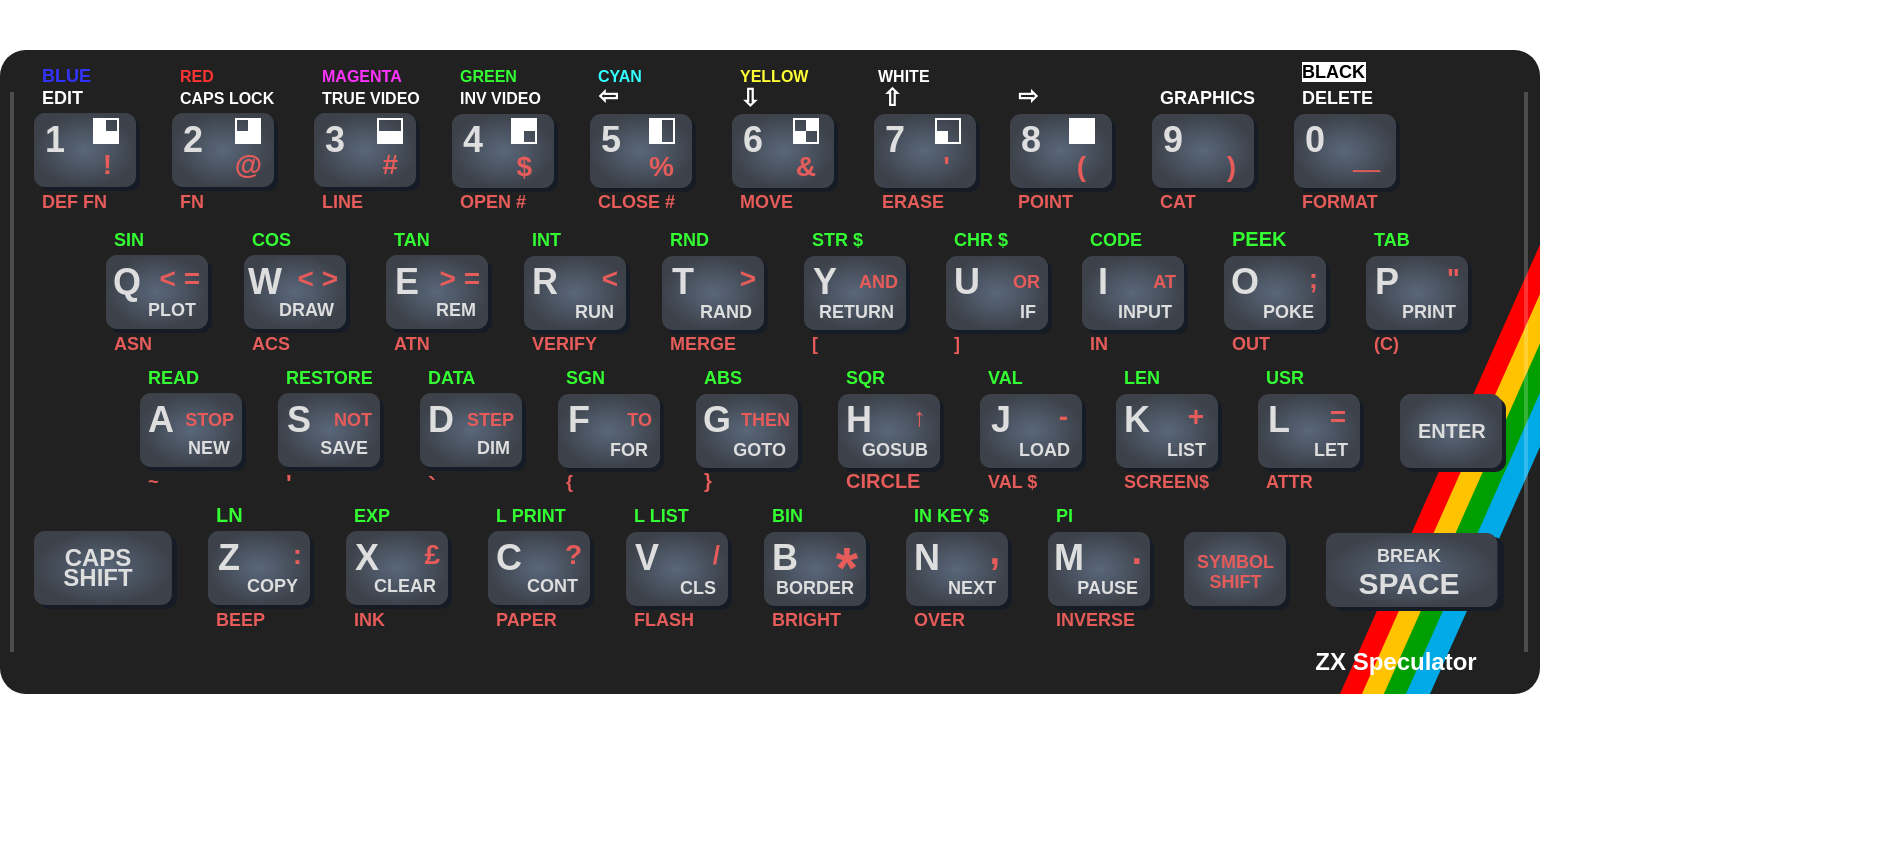 <mxfile version="22.1.18" type="device">
  <diagram name="Page-1" id="OKsiMzzmW4_5PL4lYm4f">
    <mxGraphModel dx="395" dy="259" grid="1" gridSize="10" guides="1" tooltips="1" connect="1" arrows="0" fold="1" page="1" pageScale="1" pageWidth="827" pageHeight="1169" background="none" math="0" shadow="0">
      <root>
        <mxCell id="0" />
        <mxCell id="1" parent="0" />
        <mxCell id="Uvl3LSMyfDeCIefnRQWp-440" value="" style="rounded=1;whiteSpace=wrap;html=1;arcSize=4;fillColor=#212121;strokeColor=none;backgroundOutline=0;fillStyle=auto;" parent="1" vertex="1">
          <mxGeometry x="100" y="90" width="770" height="322" as="geometry" />
        </mxCell>
        <mxCell id="Uvl3LSMyfDeCIefnRQWp-447" value="" style="group;rotation=24;" parent="1" vertex="1" connectable="0">
          <mxGeometry x="815" y="162" width="175" height="308" as="geometry" />
        </mxCell>
        <mxCell id="Uvl3LSMyfDeCIefnRQWp-443" value="" style="rounded=0;whiteSpace=wrap;html=1;strokeColor=none;fillColor=#FF0000;rotation=24;" parent="Uvl3LSMyfDeCIefnRQWp-447" vertex="1">
          <mxGeometry x="4.21" y="10.79" width="11" height="259.54" as="geometry" />
        </mxCell>
        <mxCell id="Uvl3LSMyfDeCIefnRQWp-444" value="" style="rounded=0;whiteSpace=wrap;html=1;strokeColor=none;fillColor=#ffc300;fillStyle=auto;rotation=24;" parent="Uvl3LSMyfDeCIefnRQWp-447" vertex="1">
          <mxGeometry x="8.72" y="40.32" width="11" height="229.55" as="geometry" />
        </mxCell>
        <mxCell id="Uvl3LSMyfDeCIefnRQWp-445" value="" style="rounded=0;whiteSpace=wrap;html=1;strokeColor=none;fillColor=#009e00;rotation=24;" parent="Uvl3LSMyfDeCIefnRQWp-447" vertex="1">
          <mxGeometry x="15.12" y="60.7" width="11" height="209.5" as="geometry" />
        </mxCell>
        <mxCell id="Uvl3LSMyfDeCIefnRQWp-446" value="" style="rounded=0;whiteSpace=wrap;html=1;strokeColor=none;fillColor=#00aae7;rotation=24;" parent="Uvl3LSMyfDeCIefnRQWp-447" vertex="1">
          <mxGeometry x="21.6" y="90.66" width="11" height="169.87" as="geometry" />
        </mxCell>
        <mxCell id="1Lr0cvrgYGBJecSRCUen-4" value="" style="rounded=0;whiteSpace=wrap;html=1;strokeColor=none;" parent="Uvl3LSMyfDeCIefnRQWp-447" vertex="1">
          <mxGeometry x="-51.49" y="250" width="70" height="20" as="geometry" />
        </mxCell>
        <mxCell id="1Lr0cvrgYGBJecSRCUen-5" style="edgeStyle=orthogonalEdgeStyle;rounded=0;orthogonalLoop=1;jettySize=auto;html=1;exitX=0.5;exitY=1;exitDx=0;exitDy=0;" parent="Uvl3LSMyfDeCIefnRQWp-447" source="1Lr0cvrgYGBJecSRCUen-4" target="1Lr0cvrgYGBJecSRCUen-4" edge="1">
          <mxGeometry relative="1" as="geometry" />
        </mxCell>
        <mxCell id="1Lr0cvrgYGBJecSRCUen-6" value="" style="rounded=0;whiteSpace=wrap;html=1;strokeColor=none;" parent="Uvl3LSMyfDeCIefnRQWp-447" vertex="1">
          <mxGeometry x="55" width="15" height="130" as="geometry" />
        </mxCell>
        <mxCell id="1Lr0cvrgYGBJecSRCUen-60" value="&lt;font color=&quot;#ffffff&quot;&gt;ZX Speculator&lt;/font&gt;" style="text;html=1;align=center;verticalAlign=middle;whiteSpace=wrap;rounded=0;fontStyle=1;fillColor=none;strokeColor=none;" parent="Uvl3LSMyfDeCIefnRQWp-447" vertex="1">
          <mxGeometry x="-59" y="224" width="83.51" height="20" as="geometry" />
        </mxCell>
        <mxCell id="Uvl3LSMyfDeCIefnRQWp-9" value="" style="group" parent="1" vertex="1" connectable="0">
          <mxGeometry x="379" y="244.5" width="53" height="56.5" as="geometry" />
        </mxCell>
        <mxCell id="Uvl3LSMyfDeCIefnRQWp-1" value="" style="rounded=1;whiteSpace=wrap;html=1;strokeColor=none;fillColor=#161C26;glass=0;shadow=0;labelBackgroundColor=none;" parent="Uvl3LSMyfDeCIefnRQWp-9" vertex="1">
          <mxGeometry x="2" y="19.5" width="51" height="37" as="geometry" />
        </mxCell>
        <mxCell id="hQ7qr_4H5SXbyU2mgr41-2" value="" style="rounded=1;whiteSpace=wrap;html=1;strokeColor=none;fillColor=#59677b;glass=0;shadow=0;labelBackgroundColor=none;gradientColor=#3d424a;gradientDirection=radial;" parent="Uvl3LSMyfDeCIefnRQWp-9" vertex="1">
          <mxGeometry y="17.5" width="51" height="37" as="geometry" />
        </mxCell>
        <mxCell id="hQ7qr_4H5SXbyU2mgr41-3" value="&lt;h1&gt;&lt;font color=&quot;#dedede&quot; style=&quot;font-size: 18px;&quot;&gt;F&lt;/font&gt;&lt;/h1&gt;" style="text;html=1;strokeColor=none;fillColor=none;align=center;verticalAlign=middle;whiteSpace=wrap;rounded=0;" parent="Uvl3LSMyfDeCIefnRQWp-9" vertex="1">
          <mxGeometry y="16.5" width="21" height="24" as="geometry" />
        </mxCell>
        <mxCell id="hQ7qr_4H5SXbyU2mgr41-4" value="&lt;h1&gt;&lt;font color=&quot;#dedede&quot; style=&quot;font-size: 9px;&quot;&gt;FOR&lt;/font&gt;&lt;/h1&gt;" style="text;html=1;strokeColor=none;fillColor=none;align=right;verticalAlign=middle;whiteSpace=wrap;rounded=0;" parent="Uvl3LSMyfDeCIefnRQWp-9" vertex="1">
          <mxGeometry x="1" y="35.5" width="46" height="9" as="geometry" />
        </mxCell>
        <mxCell id="hQ7qr_4H5SXbyU2mgr41-6" value="&lt;h1&gt;&lt;font style=&quot;font-size: 9px;&quot;&gt;TO&lt;/font&gt;&lt;/h1&gt;" style="text;html=1;strokeColor=none;fillColor=none;align=right;verticalAlign=middle;whiteSpace=wrap;rounded=0;fontColor=#E65C5A;" parent="Uvl3LSMyfDeCIefnRQWp-9" vertex="1">
          <mxGeometry x="11" y="25.5" width="38" as="geometry" />
        </mxCell>
        <mxCell id="hQ7qr_4H5SXbyU2mgr41-7" value="&lt;h1&gt;&lt;font style=&quot;font-size: 9px;&quot;&gt;SGN&lt;/font&gt;&lt;/h1&gt;" style="text;html=1;strokeColor=none;fillColor=none;align=left;verticalAlign=middle;whiteSpace=wrap;rounded=0;labelPosition=center;verticalLabelPosition=middle;fontColor=#33FF33;" parent="Uvl3LSMyfDeCIefnRQWp-9" vertex="1">
          <mxGeometry x="2" width="46" height="9" as="geometry" />
        </mxCell>
        <mxCell id="Uvl3LSMyfDeCIefnRQWp-8" value="&lt;h1&gt;&lt;font style=&quot;font-size: 9px;&quot;&gt;{&lt;/font&gt;&lt;/h1&gt;" style="text;html=1;strokeColor=none;fillColor=none;align=left;verticalAlign=middle;whiteSpace=wrap;rounded=0;fontColor=#E65C5A;" parent="Uvl3LSMyfDeCIefnRQWp-9" vertex="1">
          <mxGeometry x="2" y="56.5" width="38" as="geometry" />
        </mxCell>
        <mxCell id="Uvl3LSMyfDeCIefnRQWp-10" value="" style="group" parent="1" vertex="1" connectable="0">
          <mxGeometry x="448" y="244.5" width="53" height="56.5" as="geometry" />
        </mxCell>
        <mxCell id="Uvl3LSMyfDeCIefnRQWp-11" value="" style="rounded=1;whiteSpace=wrap;html=1;strokeColor=none;fillColor=#161C26;glass=0;shadow=0;labelBackgroundColor=none;" parent="Uvl3LSMyfDeCIefnRQWp-10" vertex="1">
          <mxGeometry x="2" y="19.5" width="51" height="37" as="geometry" />
        </mxCell>
        <mxCell id="Uvl3LSMyfDeCIefnRQWp-12" value="" style="rounded=1;whiteSpace=wrap;html=1;strokeColor=none;fillColor=#59677b;glass=0;shadow=0;labelBackgroundColor=none;gradientColor=#3d424a;gradientDirection=radial;" parent="Uvl3LSMyfDeCIefnRQWp-10" vertex="1">
          <mxGeometry y="17.5" width="51" height="37" as="geometry" />
        </mxCell>
        <mxCell id="Uvl3LSMyfDeCIefnRQWp-13" value="&lt;h1&gt;&lt;font color=&quot;#dedede&quot; style=&quot;font-size: 18px;&quot;&gt;G&lt;/font&gt;&lt;/h1&gt;" style="text;html=1;strokeColor=none;fillColor=none;align=center;verticalAlign=middle;whiteSpace=wrap;rounded=0;" parent="Uvl3LSMyfDeCIefnRQWp-10" vertex="1">
          <mxGeometry y="16.5" width="21" height="24" as="geometry" />
        </mxCell>
        <mxCell id="Uvl3LSMyfDeCIefnRQWp-14" value="&lt;h1&gt;&lt;font color=&quot;#dedede&quot; style=&quot;font-size: 9px;&quot;&gt;GOTO&lt;/font&gt;&lt;/h1&gt;" style="text;html=1;strokeColor=none;fillColor=none;align=right;verticalAlign=middle;whiteSpace=wrap;rounded=0;" parent="Uvl3LSMyfDeCIefnRQWp-10" vertex="1">
          <mxGeometry x="1" y="35.5" width="46" height="9" as="geometry" />
        </mxCell>
        <mxCell id="Uvl3LSMyfDeCIefnRQWp-15" value="&lt;h1&gt;&lt;font style=&quot;font-size: 9px;&quot;&gt;THEN&lt;/font&gt;&lt;/h1&gt;" style="text;html=1;strokeColor=none;fillColor=none;align=right;verticalAlign=middle;whiteSpace=wrap;rounded=0;fontColor=#E65C5A;" parent="Uvl3LSMyfDeCIefnRQWp-10" vertex="1">
          <mxGeometry x="11" y="25.5" width="38" as="geometry" />
        </mxCell>
        <mxCell id="Uvl3LSMyfDeCIefnRQWp-16" value="&lt;h1&gt;&lt;font style=&quot;font-size: 9px;&quot;&gt;ABS&lt;/font&gt;&lt;/h1&gt;" style="text;html=1;strokeColor=none;fillColor=none;align=left;verticalAlign=middle;whiteSpace=wrap;rounded=0;labelPosition=center;verticalLabelPosition=middle;fontColor=#33FF33;" parent="Uvl3LSMyfDeCIefnRQWp-10" vertex="1">
          <mxGeometry x="2" width="46" height="9" as="geometry" />
        </mxCell>
        <mxCell id="Uvl3LSMyfDeCIefnRQWp-17" value="&lt;h1&gt;&lt;font size=&quot;1&quot;&gt;}&lt;/font&gt;&lt;/h1&gt;" style="text;html=1;strokeColor=none;fillColor=none;align=left;verticalAlign=middle;whiteSpace=wrap;rounded=0;fontColor=#E65C5A;" parent="Uvl3LSMyfDeCIefnRQWp-10" vertex="1">
          <mxGeometry x="2" y="56.5" width="38" as="geometry" />
        </mxCell>
        <mxCell id="Uvl3LSMyfDeCIefnRQWp-18" value="" style="group" parent="1" vertex="1" connectable="0">
          <mxGeometry x="519" y="244.5" width="53" height="56.5" as="geometry" />
        </mxCell>
        <mxCell id="Uvl3LSMyfDeCIefnRQWp-19" value="" style="rounded=1;whiteSpace=wrap;html=1;strokeColor=none;fillColor=#161C26;glass=0;shadow=0;labelBackgroundColor=none;" parent="Uvl3LSMyfDeCIefnRQWp-18" vertex="1">
          <mxGeometry x="2" y="19.5" width="51" height="37" as="geometry" />
        </mxCell>
        <mxCell id="Uvl3LSMyfDeCIefnRQWp-20" value="" style="rounded=1;whiteSpace=wrap;html=1;strokeColor=none;fillColor=#59677b;glass=0;shadow=0;labelBackgroundColor=none;gradientColor=#3d424a;gradientDirection=radial;" parent="Uvl3LSMyfDeCIefnRQWp-18" vertex="1">
          <mxGeometry y="17.5" width="51" height="37" as="geometry" />
        </mxCell>
        <mxCell id="Uvl3LSMyfDeCIefnRQWp-21" value="&lt;h1&gt;&lt;font color=&quot;#dedede&quot; style=&quot;font-size: 18px;&quot;&gt;H&lt;/font&gt;&lt;/h1&gt;" style="text;html=1;strokeColor=none;fillColor=none;align=center;verticalAlign=middle;whiteSpace=wrap;rounded=0;" parent="Uvl3LSMyfDeCIefnRQWp-18" vertex="1">
          <mxGeometry y="16.5" width="21" height="24" as="geometry" />
        </mxCell>
        <mxCell id="Uvl3LSMyfDeCIefnRQWp-22" value="&lt;h1&gt;&lt;font color=&quot;#dedede&quot; style=&quot;font-size: 9px;&quot;&gt;GOSUB&lt;/font&gt;&lt;/h1&gt;" style="text;html=1;strokeColor=none;fillColor=none;align=right;verticalAlign=middle;whiteSpace=wrap;rounded=0;" parent="Uvl3LSMyfDeCIefnRQWp-18" vertex="1">
          <mxGeometry x="1" y="35.5" width="46" height="9" as="geometry" />
        </mxCell>
        <mxCell id="Uvl3LSMyfDeCIefnRQWp-23" value="&lt;h1&gt;&lt;font style=&quot;font-size: 13px;&quot;&gt;↑&lt;/font&gt;&lt;br&gt;&lt;/h1&gt;" style="text;html=1;strokeColor=none;fillColor=none;align=right;verticalAlign=middle;whiteSpace=wrap;rounded=0;fontColor=#E65C5A;" parent="Uvl3LSMyfDeCIefnRQWp-18" vertex="1">
          <mxGeometry x="8" y="25.5" width="38" as="geometry" />
        </mxCell>
        <mxCell id="Uvl3LSMyfDeCIefnRQWp-24" value="&lt;h1&gt;&lt;font style=&quot;font-size: 9px;&quot;&gt;SQR&lt;/font&gt;&lt;/h1&gt;" style="text;html=1;strokeColor=none;fillColor=none;align=left;verticalAlign=middle;whiteSpace=wrap;rounded=0;labelPosition=center;verticalLabelPosition=middle;fontColor=#33FF33;" parent="Uvl3LSMyfDeCIefnRQWp-18" vertex="1">
          <mxGeometry x="2" width="46" height="9" as="geometry" />
        </mxCell>
        <mxCell id="Uvl3LSMyfDeCIefnRQWp-25" value="&lt;h1&gt;&lt;font size=&quot;1&quot;&gt;CIRCLE&lt;/font&gt;&lt;/h1&gt;" style="text;html=1;strokeColor=none;fillColor=none;align=left;verticalAlign=middle;whiteSpace=wrap;rounded=0;fontColor=#E65C5A;" parent="Uvl3LSMyfDeCIefnRQWp-18" vertex="1">
          <mxGeometry x="2" y="56.5" width="38" as="geometry" />
        </mxCell>
        <mxCell id="Uvl3LSMyfDeCIefnRQWp-26" value="" style="group" parent="1" vertex="1" connectable="0">
          <mxGeometry x="590" y="244.5" width="53" height="56.5" as="geometry" />
        </mxCell>
        <mxCell id="Uvl3LSMyfDeCIefnRQWp-27" value="" style="rounded=1;whiteSpace=wrap;html=1;strokeColor=none;fillColor=#161C26;glass=0;shadow=0;labelBackgroundColor=none;" parent="Uvl3LSMyfDeCIefnRQWp-26" vertex="1">
          <mxGeometry x="2" y="19.5" width="51" height="37" as="geometry" />
        </mxCell>
        <mxCell id="Uvl3LSMyfDeCIefnRQWp-28" value="" style="rounded=1;whiteSpace=wrap;html=1;strokeColor=none;fillColor=#59677b;glass=0;shadow=0;labelBackgroundColor=none;gradientColor=#3d424a;gradientDirection=radial;" parent="Uvl3LSMyfDeCIefnRQWp-26" vertex="1">
          <mxGeometry y="17.5" width="51" height="37" as="geometry" />
        </mxCell>
        <mxCell id="Uvl3LSMyfDeCIefnRQWp-29" value="&lt;h1&gt;&lt;font color=&quot;#dedede&quot; style=&quot;font-size: 18px;&quot;&gt;J&lt;/font&gt;&lt;/h1&gt;" style="text;html=1;strokeColor=none;fillColor=none;align=center;verticalAlign=middle;whiteSpace=wrap;rounded=0;" parent="Uvl3LSMyfDeCIefnRQWp-26" vertex="1">
          <mxGeometry y="16.5" width="21" height="24" as="geometry" />
        </mxCell>
        <mxCell id="Uvl3LSMyfDeCIefnRQWp-30" value="&lt;h1&gt;&lt;font color=&quot;#dedede&quot; style=&quot;font-size: 9px;&quot;&gt;LOAD&lt;/font&gt;&lt;/h1&gt;" style="text;html=1;strokeColor=none;fillColor=none;align=right;verticalAlign=middle;whiteSpace=wrap;rounded=0;" parent="Uvl3LSMyfDeCIefnRQWp-26" vertex="1">
          <mxGeometry x="1" y="35.5" width="46" height="9" as="geometry" />
        </mxCell>
        <mxCell id="Uvl3LSMyfDeCIefnRQWp-31" value="&lt;h1&gt;&lt;font style=&quot;font-size: 14px;&quot;&gt;-&lt;/font&gt;&lt;/h1&gt;" style="text;html=1;strokeColor=none;fillColor=none;align=right;verticalAlign=middle;whiteSpace=wrap;rounded=0;fontColor=#E65C5A;" parent="Uvl3LSMyfDeCIefnRQWp-26" vertex="1">
          <mxGeometry x="8" y="25.5" width="38" as="geometry" />
        </mxCell>
        <mxCell id="Uvl3LSMyfDeCIefnRQWp-32" value="&lt;h1&gt;&lt;font style=&quot;font-size: 9px;&quot;&gt;VAL&lt;/font&gt;&lt;/h1&gt;" style="text;html=1;strokeColor=none;fillColor=none;align=left;verticalAlign=middle;whiteSpace=wrap;rounded=0;labelPosition=center;verticalLabelPosition=middle;fontColor=#33FF33;" parent="Uvl3LSMyfDeCIefnRQWp-26" vertex="1">
          <mxGeometry x="2" width="46" height="9" as="geometry" />
        </mxCell>
        <mxCell id="Uvl3LSMyfDeCIefnRQWp-33" value="&lt;h1&gt;&lt;font style=&quot;font-size: 9px;&quot;&gt;VAL $&lt;/font&gt;&lt;/h1&gt;" style="text;html=1;strokeColor=none;fillColor=none;align=left;verticalAlign=middle;whiteSpace=wrap;rounded=0;fontColor=#E65C5A;" parent="Uvl3LSMyfDeCIefnRQWp-26" vertex="1">
          <mxGeometry x="2" y="56.5" width="38" as="geometry" />
        </mxCell>
        <mxCell id="Uvl3LSMyfDeCIefnRQWp-34" value="" style="group" parent="1" vertex="1" connectable="0">
          <mxGeometry x="658" y="244.5" width="53" height="56.5" as="geometry" />
        </mxCell>
        <mxCell id="Uvl3LSMyfDeCIefnRQWp-35" value="" style="rounded=1;whiteSpace=wrap;html=1;strokeColor=none;fillColor=#161C26;glass=0;shadow=0;labelBackgroundColor=none;" parent="Uvl3LSMyfDeCIefnRQWp-34" vertex="1">
          <mxGeometry x="2" y="19.5" width="51" height="37" as="geometry" />
        </mxCell>
        <mxCell id="Uvl3LSMyfDeCIefnRQWp-36" value="" style="rounded=1;whiteSpace=wrap;html=1;strokeColor=none;fillColor=#59677b;glass=0;shadow=0;labelBackgroundColor=none;gradientColor=#3d424a;gradientDirection=radial;" parent="Uvl3LSMyfDeCIefnRQWp-34" vertex="1">
          <mxGeometry y="17.5" width="51" height="37" as="geometry" />
        </mxCell>
        <mxCell id="Uvl3LSMyfDeCIefnRQWp-37" value="&lt;h1&gt;&lt;font color=&quot;#dedede&quot; style=&quot;font-size: 18px;&quot;&gt;K&lt;/font&gt;&lt;/h1&gt;" style="text;html=1;strokeColor=none;fillColor=none;align=center;verticalAlign=middle;whiteSpace=wrap;rounded=0;" parent="Uvl3LSMyfDeCIefnRQWp-34" vertex="1">
          <mxGeometry y="16.5" width="21" height="24" as="geometry" />
        </mxCell>
        <mxCell id="Uvl3LSMyfDeCIefnRQWp-38" value="&lt;h1&gt;&lt;font color=&quot;#dedede&quot; style=&quot;font-size: 9px;&quot;&gt;LIST&lt;/font&gt;&lt;/h1&gt;" style="text;html=1;strokeColor=none;fillColor=none;align=right;verticalAlign=middle;whiteSpace=wrap;rounded=0;" parent="Uvl3LSMyfDeCIefnRQWp-34" vertex="1">
          <mxGeometry x="1" y="35.5" width="46" height="9" as="geometry" />
        </mxCell>
        <mxCell id="Uvl3LSMyfDeCIefnRQWp-39" value="&lt;h1&gt;&lt;font style=&quot;font-size: 14px;&quot;&gt;+&lt;/font&gt;&lt;/h1&gt;" style="text;html=1;strokeColor=none;fillColor=none;align=right;verticalAlign=middle;whiteSpace=wrap;rounded=0;fontColor=#E65C5A;" parent="Uvl3LSMyfDeCIefnRQWp-34" vertex="1">
          <mxGeometry x="8" y="25.5" width="38" as="geometry" />
        </mxCell>
        <mxCell id="Uvl3LSMyfDeCIefnRQWp-40" value="&lt;h1&gt;&lt;font style=&quot;font-size: 9px;&quot;&gt;LEN&lt;/font&gt;&lt;/h1&gt;" style="text;html=1;strokeColor=none;fillColor=none;align=left;verticalAlign=middle;whiteSpace=wrap;rounded=0;labelPosition=center;verticalLabelPosition=middle;fontColor=#33FF33;" parent="Uvl3LSMyfDeCIefnRQWp-34" vertex="1">
          <mxGeometry x="2" width="46" height="9" as="geometry" />
        </mxCell>
        <mxCell id="Uvl3LSMyfDeCIefnRQWp-41" value="&lt;h1&gt;&lt;font style=&quot;font-size: 9px;&quot;&gt;SCREEN$&lt;/font&gt;&lt;/h1&gt;" style="text;html=1;strokeColor=none;fillColor=none;align=left;verticalAlign=middle;whiteSpace=wrap;rounded=0;fontColor=#E65C5A;" parent="Uvl3LSMyfDeCIefnRQWp-34" vertex="1">
          <mxGeometry x="2" y="56.5" width="38" as="geometry" />
        </mxCell>
        <mxCell id="Uvl3LSMyfDeCIefnRQWp-42" value="" style="group" parent="1" vertex="1" connectable="0">
          <mxGeometry x="729" y="244.5" width="53" height="56.5" as="geometry" />
        </mxCell>
        <mxCell id="Uvl3LSMyfDeCIefnRQWp-43" value="" style="rounded=1;whiteSpace=wrap;html=1;strokeColor=none;fillColor=#161C26;glass=0;shadow=0;labelBackgroundColor=none;" parent="Uvl3LSMyfDeCIefnRQWp-42" vertex="1">
          <mxGeometry x="2" y="19.5" width="51" height="37" as="geometry" />
        </mxCell>
        <mxCell id="Uvl3LSMyfDeCIefnRQWp-44" value="" style="rounded=1;whiteSpace=wrap;html=1;strokeColor=none;fillColor=#59677b;glass=0;shadow=0;labelBackgroundColor=none;gradientColor=#3d424a;gradientDirection=radial;" parent="Uvl3LSMyfDeCIefnRQWp-42" vertex="1">
          <mxGeometry y="17.5" width="51" height="37" as="geometry" />
        </mxCell>
        <mxCell id="Uvl3LSMyfDeCIefnRQWp-45" value="&lt;h1&gt;&lt;font color=&quot;#dedede&quot; style=&quot;font-size: 18px;&quot;&gt;L&lt;/font&gt;&lt;/h1&gt;" style="text;html=1;strokeColor=none;fillColor=none;align=center;verticalAlign=middle;whiteSpace=wrap;rounded=0;" parent="Uvl3LSMyfDeCIefnRQWp-42" vertex="1">
          <mxGeometry y="16.5" width="21" height="24" as="geometry" />
        </mxCell>
        <mxCell id="Uvl3LSMyfDeCIefnRQWp-46" value="&lt;h1&gt;&lt;font color=&quot;#dedede&quot; style=&quot;font-size: 9px;&quot;&gt;LET&lt;/font&gt;&lt;/h1&gt;" style="text;html=1;strokeColor=none;fillColor=none;align=right;verticalAlign=middle;whiteSpace=wrap;rounded=0;" parent="Uvl3LSMyfDeCIefnRQWp-42" vertex="1">
          <mxGeometry x="1" y="35.5" width="46" height="9" as="geometry" />
        </mxCell>
        <mxCell id="Uvl3LSMyfDeCIefnRQWp-47" value="&lt;h1&gt;&lt;font style=&quot;font-size: 14px;&quot;&gt;=&lt;/font&gt;&lt;/h1&gt;" style="text;html=1;strokeColor=none;fillColor=none;align=right;verticalAlign=middle;whiteSpace=wrap;rounded=0;fontColor=#E65C5A;" parent="Uvl3LSMyfDeCIefnRQWp-42" vertex="1">
          <mxGeometry x="8" y="25.5" width="38" as="geometry" />
        </mxCell>
        <mxCell id="Uvl3LSMyfDeCIefnRQWp-48" value="&lt;h1&gt;&lt;font style=&quot;font-size: 9px;&quot;&gt;USR&lt;/font&gt;&lt;/h1&gt;" style="text;html=1;strokeColor=none;fillColor=none;align=left;verticalAlign=middle;whiteSpace=wrap;rounded=0;labelPosition=center;verticalLabelPosition=middle;fontColor=#33FF33;" parent="Uvl3LSMyfDeCIefnRQWp-42" vertex="1">
          <mxGeometry x="2" width="46" height="9" as="geometry" />
        </mxCell>
        <mxCell id="Uvl3LSMyfDeCIefnRQWp-49" value="&lt;h1&gt;&lt;font style=&quot;font-size: 9px;&quot;&gt;ATTR&lt;/font&gt;&lt;/h1&gt;" style="text;html=1;strokeColor=none;fillColor=none;align=left;verticalAlign=middle;whiteSpace=wrap;rounded=0;fontColor=#E65C5A;" parent="Uvl3LSMyfDeCIefnRQWp-42" vertex="1">
          <mxGeometry x="2" y="56.5" width="38" as="geometry" />
        </mxCell>
        <mxCell id="Uvl3LSMyfDeCIefnRQWp-50" value="" style="group" parent="1" vertex="1" connectable="0">
          <mxGeometry x="800" y="244.5" width="53" height="56.5" as="geometry" />
        </mxCell>
        <mxCell id="Uvl3LSMyfDeCIefnRQWp-51" value="" style="rounded=1;whiteSpace=wrap;html=1;strokeColor=none;fillColor=#161C26;glass=0;shadow=0;labelBackgroundColor=none;" parent="Uvl3LSMyfDeCIefnRQWp-50" vertex="1">
          <mxGeometry x="2" y="19.5" width="51" height="37" as="geometry" />
        </mxCell>
        <mxCell id="Uvl3LSMyfDeCIefnRQWp-52" value="" style="rounded=1;whiteSpace=wrap;html=1;strokeColor=none;fillColor=#59677b;glass=0;shadow=0;labelBackgroundColor=none;gradientColor=#3d424a;gradientDirection=radial;" parent="Uvl3LSMyfDeCIefnRQWp-50" vertex="1">
          <mxGeometry y="17.5" width="51" height="37" as="geometry" />
        </mxCell>
        <mxCell id="Uvl3LSMyfDeCIefnRQWp-53" value="&lt;h1&gt;&lt;font color=&quot;#dedede&quot; style=&quot;font-size: 10px;&quot;&gt;&amp;nbsp;ENTER&lt;/font&gt;&lt;/h1&gt;" style="text;html=1;strokeColor=none;fillColor=none;align=center;verticalAlign=middle;whiteSpace=wrap;rounded=0;" parent="Uvl3LSMyfDeCIefnRQWp-50" vertex="1">
          <mxGeometry x="14" y="19.5" width="21" height="24" as="geometry" />
        </mxCell>
        <mxCell id="Uvl3LSMyfDeCIefnRQWp-54" value="&lt;h1&gt;&lt;br&gt;&lt;/h1&gt;" style="text;html=1;strokeColor=none;fillColor=none;align=right;verticalAlign=middle;whiteSpace=wrap;rounded=0;" parent="Uvl3LSMyfDeCIefnRQWp-50" vertex="1">
          <mxGeometry x="1" y="35.5" width="46" height="9" as="geometry" />
        </mxCell>
        <mxCell id="Uvl3LSMyfDeCIefnRQWp-55" value="&lt;h1&gt;&lt;br&gt;&lt;/h1&gt;" style="text;html=1;strokeColor=none;fillColor=none;align=right;verticalAlign=middle;whiteSpace=wrap;rounded=0;fontColor=#E65C5A;" parent="Uvl3LSMyfDeCIefnRQWp-50" vertex="1">
          <mxGeometry x="11" y="25.5" width="38" as="geometry" />
        </mxCell>
        <mxCell id="Uvl3LSMyfDeCIefnRQWp-56" value="&lt;h1&gt;&lt;br&gt;&lt;/h1&gt;" style="text;html=1;strokeColor=none;fillColor=none;align=left;verticalAlign=middle;whiteSpace=wrap;rounded=0;labelPosition=center;verticalLabelPosition=middle;fontColor=#33FF33;" parent="Uvl3LSMyfDeCIefnRQWp-50" vertex="1">
          <mxGeometry x="2" width="46" height="9" as="geometry" />
        </mxCell>
        <mxCell id="Uvl3LSMyfDeCIefnRQWp-57" value="&lt;h1&gt;&lt;br&gt;&lt;/h1&gt;" style="text;html=1;strokeColor=none;fillColor=none;align=left;verticalAlign=middle;whiteSpace=wrap;rounded=0;fontColor=#E65C5A;" parent="Uvl3LSMyfDeCIefnRQWp-50" vertex="1">
          <mxGeometry x="2" y="56.5" width="38" as="geometry" />
        </mxCell>
        <mxCell id="Uvl3LSMyfDeCIefnRQWp-109" value="" style="group" parent="1" vertex="1" connectable="0">
          <mxGeometry x="170" y="244" width="53" height="56.5" as="geometry" />
        </mxCell>
        <mxCell id="Uvl3LSMyfDeCIefnRQWp-110" value="" style="rounded=1;whiteSpace=wrap;html=1;strokeColor=none;fillColor=#161C26;glass=0;shadow=0;labelBackgroundColor=none;" parent="Uvl3LSMyfDeCIefnRQWp-109" vertex="1">
          <mxGeometry x="2" y="19.5" width="51" height="37" as="geometry" />
        </mxCell>
        <mxCell id="Uvl3LSMyfDeCIefnRQWp-111" value="" style="rounded=1;whiteSpace=wrap;html=1;strokeColor=none;fillColor=#59677b;glass=0;shadow=0;labelBackgroundColor=none;gradientColor=#3d424a;gradientDirection=radial;" parent="Uvl3LSMyfDeCIefnRQWp-109" vertex="1">
          <mxGeometry y="17.5" width="51" height="37" as="geometry" />
        </mxCell>
        <mxCell id="Uvl3LSMyfDeCIefnRQWp-112" value="&lt;h1&gt;&lt;font color=&quot;#dedede&quot; style=&quot;font-size: 18px;&quot;&gt;A&lt;/font&gt;&lt;/h1&gt;" style="text;html=1;strokeColor=none;fillColor=none;align=center;verticalAlign=middle;whiteSpace=wrap;rounded=0;" parent="Uvl3LSMyfDeCIefnRQWp-109" vertex="1">
          <mxGeometry y="16.5" width="21" height="24" as="geometry" />
        </mxCell>
        <mxCell id="Uvl3LSMyfDeCIefnRQWp-113" value="&lt;h1&gt;&lt;font color=&quot;#dedede&quot; style=&quot;font-size: 9px;&quot;&gt;NEW&lt;/font&gt;&lt;/h1&gt;" style="text;html=1;strokeColor=none;fillColor=none;align=right;verticalAlign=middle;whiteSpace=wrap;rounded=0;" parent="Uvl3LSMyfDeCIefnRQWp-109" vertex="1">
          <mxGeometry x="1" y="35.5" width="46" height="9" as="geometry" />
        </mxCell>
        <mxCell id="Uvl3LSMyfDeCIefnRQWp-114" value="&lt;h1&gt;&lt;font style=&quot;font-size: 9px;&quot;&gt;STOP&lt;/font&gt;&lt;/h1&gt;" style="text;html=1;strokeColor=none;fillColor=none;align=right;verticalAlign=middle;whiteSpace=wrap;rounded=0;fontColor=#E65C5A;" parent="Uvl3LSMyfDeCIefnRQWp-109" vertex="1">
          <mxGeometry x="11" y="25.5" width="38" as="geometry" />
        </mxCell>
        <mxCell id="Uvl3LSMyfDeCIefnRQWp-115" value="&lt;h1&gt;&lt;font style=&quot;font-size: 9px;&quot;&gt;READ&lt;/font&gt;&lt;/h1&gt;" style="text;html=1;strokeColor=none;fillColor=none;align=left;verticalAlign=middle;whiteSpace=wrap;rounded=0;labelPosition=center;verticalLabelPosition=middle;fontColor=#33FF33;" parent="Uvl3LSMyfDeCIefnRQWp-109" vertex="1">
          <mxGeometry x="2" width="46" height="9" as="geometry" />
        </mxCell>
        <mxCell id="Uvl3LSMyfDeCIefnRQWp-116" value="&lt;h1&gt;&lt;font style=&quot;font-size: 9px;&quot;&gt;~&lt;/font&gt;&lt;/h1&gt;" style="text;html=1;strokeColor=none;fillColor=none;align=left;verticalAlign=middle;whiteSpace=wrap;rounded=0;fontColor=#E65C5A;" parent="Uvl3LSMyfDeCIefnRQWp-109" vertex="1">
          <mxGeometry x="2" y="56.5" width="38" as="geometry" />
        </mxCell>
        <mxCell id="Uvl3LSMyfDeCIefnRQWp-117" value="" style="group" parent="1" vertex="1" connectable="0">
          <mxGeometry x="239" y="244" width="53" height="56.5" as="geometry" />
        </mxCell>
        <mxCell id="Uvl3LSMyfDeCIefnRQWp-118" value="" style="rounded=1;whiteSpace=wrap;html=1;strokeColor=none;fillColor=#161C26;glass=0;shadow=0;labelBackgroundColor=none;" parent="Uvl3LSMyfDeCIefnRQWp-117" vertex="1">
          <mxGeometry x="2" y="19.5" width="51" height="37" as="geometry" />
        </mxCell>
        <mxCell id="Uvl3LSMyfDeCIefnRQWp-119" value="" style="rounded=1;whiteSpace=wrap;html=1;strokeColor=none;fillColor=#59677b;glass=0;shadow=0;labelBackgroundColor=none;gradientColor=#3d424a;gradientDirection=radial;" parent="Uvl3LSMyfDeCIefnRQWp-117" vertex="1">
          <mxGeometry y="17.5" width="51" height="37" as="geometry" />
        </mxCell>
        <mxCell id="Uvl3LSMyfDeCIefnRQWp-120" value="&lt;h1&gt;&lt;font color=&quot;#dedede&quot; style=&quot;font-size: 18px;&quot;&gt;S&lt;/font&gt;&lt;/h1&gt;" style="text;html=1;strokeColor=none;fillColor=none;align=center;verticalAlign=middle;whiteSpace=wrap;rounded=0;" parent="Uvl3LSMyfDeCIefnRQWp-117" vertex="1">
          <mxGeometry y="16.5" width="21" height="24" as="geometry" />
        </mxCell>
        <mxCell id="Uvl3LSMyfDeCIefnRQWp-121" value="&lt;h1&gt;&lt;font color=&quot;#dedede&quot; style=&quot;font-size: 9px;&quot;&gt;SAVE&lt;/font&gt;&lt;/h1&gt;" style="text;html=1;strokeColor=none;fillColor=none;align=right;verticalAlign=middle;whiteSpace=wrap;rounded=0;" parent="Uvl3LSMyfDeCIefnRQWp-117" vertex="1">
          <mxGeometry x="1" y="35.5" width="46" height="9" as="geometry" />
        </mxCell>
        <mxCell id="Uvl3LSMyfDeCIefnRQWp-122" value="&lt;h1&gt;&lt;font style=&quot;font-size: 9px;&quot;&gt;NOT&lt;/font&gt;&lt;/h1&gt;" style="text;html=1;strokeColor=none;fillColor=none;align=right;verticalAlign=middle;whiteSpace=wrap;rounded=0;fontColor=#E65C5A;" parent="Uvl3LSMyfDeCIefnRQWp-117" vertex="1">
          <mxGeometry x="11" y="25.5" width="38" as="geometry" />
        </mxCell>
        <mxCell id="Uvl3LSMyfDeCIefnRQWp-123" value="&lt;h1&gt;&lt;font style=&quot;font-size: 9px;&quot;&gt;RESTORE&lt;/font&gt;&lt;/h1&gt;" style="text;html=1;strokeColor=none;fillColor=none;align=left;verticalAlign=middle;whiteSpace=wrap;rounded=0;labelPosition=center;verticalLabelPosition=middle;fontColor=#33FF33;" parent="Uvl3LSMyfDeCIefnRQWp-117" vertex="1">
          <mxGeometry x="2" width="46" height="9" as="geometry" />
        </mxCell>
        <mxCell id="Uvl3LSMyfDeCIefnRQWp-124" value="&lt;h1&gt;&lt;font style=&quot;font-size: 12px;&quot;&gt;&#39;&lt;/font&gt;&lt;/h1&gt;" style="text;html=1;strokeColor=none;fillColor=none;align=left;verticalAlign=middle;whiteSpace=wrap;rounded=0;fontColor=#E65C5A;" parent="Uvl3LSMyfDeCIefnRQWp-117" vertex="1">
          <mxGeometry x="2" y="58.5" width="38" as="geometry" />
        </mxCell>
        <mxCell id="Uvl3LSMyfDeCIefnRQWp-125" value="" style="group" parent="1" vertex="1" connectable="0">
          <mxGeometry x="310" y="244" width="53" height="56.5" as="geometry" />
        </mxCell>
        <mxCell id="Uvl3LSMyfDeCIefnRQWp-126" value="" style="rounded=1;whiteSpace=wrap;html=1;strokeColor=none;fillColor=#161C26;glass=0;shadow=0;labelBackgroundColor=none;" parent="Uvl3LSMyfDeCIefnRQWp-125" vertex="1">
          <mxGeometry x="2" y="19.5" width="51" height="37" as="geometry" />
        </mxCell>
        <mxCell id="Uvl3LSMyfDeCIefnRQWp-127" value="" style="rounded=1;whiteSpace=wrap;html=1;strokeColor=none;fillColor=#59677b;glass=0;shadow=0;labelBackgroundColor=none;gradientColor=#3d424a;gradientDirection=radial;" parent="Uvl3LSMyfDeCIefnRQWp-125" vertex="1">
          <mxGeometry y="17.5" width="51" height="37" as="geometry" />
        </mxCell>
        <mxCell id="Uvl3LSMyfDeCIefnRQWp-128" value="&lt;h1&gt;&lt;font color=&quot;#dedede&quot; style=&quot;font-size: 18px;&quot;&gt;D&lt;/font&gt;&lt;/h1&gt;" style="text;html=1;strokeColor=none;fillColor=none;align=center;verticalAlign=middle;whiteSpace=wrap;rounded=0;" parent="Uvl3LSMyfDeCIefnRQWp-125" vertex="1">
          <mxGeometry y="16.5" width="21" height="24" as="geometry" />
        </mxCell>
        <mxCell id="Uvl3LSMyfDeCIefnRQWp-129" value="&lt;h1&gt;&lt;font color=&quot;#dedede&quot; style=&quot;font-size: 9px;&quot;&gt;DIM&lt;/font&gt;&lt;/h1&gt;" style="text;html=1;strokeColor=none;fillColor=none;align=right;verticalAlign=middle;whiteSpace=wrap;rounded=0;" parent="Uvl3LSMyfDeCIefnRQWp-125" vertex="1">
          <mxGeometry x="1" y="35.5" width="46" height="9" as="geometry" />
        </mxCell>
        <mxCell id="Uvl3LSMyfDeCIefnRQWp-130" value="&lt;h1&gt;&lt;font style=&quot;font-size: 9px;&quot;&gt;STEP&lt;/font&gt;&lt;/h1&gt;" style="text;html=1;strokeColor=none;fillColor=none;align=right;verticalAlign=middle;whiteSpace=wrap;rounded=0;fontColor=#E65C5A;" parent="Uvl3LSMyfDeCIefnRQWp-125" vertex="1">
          <mxGeometry x="11" y="25.5" width="38" as="geometry" />
        </mxCell>
        <mxCell id="Uvl3LSMyfDeCIefnRQWp-131" value="&lt;h1&gt;&lt;font style=&quot;font-size: 9px;&quot;&gt;DATA&lt;/font&gt;&lt;/h1&gt;" style="text;html=1;strokeColor=none;fillColor=none;align=left;verticalAlign=middle;whiteSpace=wrap;rounded=0;labelPosition=center;verticalLabelPosition=middle;fontColor=#33FF33;" parent="Uvl3LSMyfDeCIefnRQWp-125" vertex="1">
          <mxGeometry x="2" width="46" height="9" as="geometry" />
        </mxCell>
        <mxCell id="Uvl3LSMyfDeCIefnRQWp-132" value="&lt;h1&gt;&lt;font style=&quot;font-size: 12px;&quot;&gt;`&lt;/font&gt;&lt;/h1&gt;" style="text;html=1;strokeColor=none;fillColor=none;align=left;verticalAlign=middle;whiteSpace=wrap;rounded=0;fontColor=#E65C5A;" parent="Uvl3LSMyfDeCIefnRQWp-125" vertex="1">
          <mxGeometry x="2" y="59.5" width="38" as="geometry" />
        </mxCell>
        <mxCell id="Uvl3LSMyfDeCIefnRQWp-198" value="" style="group" parent="1" vertex="1" connectable="0">
          <mxGeometry x="413" y="313.5" width="53" height="56.5" as="geometry" />
        </mxCell>
        <mxCell id="Uvl3LSMyfDeCIefnRQWp-199" value="" style="rounded=1;whiteSpace=wrap;html=1;strokeColor=none;fillColor=#161C26;glass=0;shadow=0;labelBackgroundColor=none;" parent="Uvl3LSMyfDeCIefnRQWp-198" vertex="1">
          <mxGeometry x="2" y="19.5" width="51" height="37" as="geometry" />
        </mxCell>
        <mxCell id="Uvl3LSMyfDeCIefnRQWp-200" value="" style="rounded=1;whiteSpace=wrap;html=1;strokeColor=none;fillColor=#59677b;glass=0;shadow=0;labelBackgroundColor=none;gradientColor=#3d424a;gradientDirection=radial;" parent="Uvl3LSMyfDeCIefnRQWp-198" vertex="1">
          <mxGeometry y="17.5" width="51" height="37" as="geometry" />
        </mxCell>
        <mxCell id="Uvl3LSMyfDeCIefnRQWp-201" value="&lt;h1&gt;&lt;font color=&quot;#dedede&quot; style=&quot;font-size: 18px;&quot;&gt;V&lt;/font&gt;&lt;/h1&gt;" style="text;html=1;strokeColor=none;fillColor=none;align=center;verticalAlign=middle;whiteSpace=wrap;rounded=0;" parent="Uvl3LSMyfDeCIefnRQWp-198" vertex="1">
          <mxGeometry y="16.5" width="21" height="24" as="geometry" />
        </mxCell>
        <mxCell id="Uvl3LSMyfDeCIefnRQWp-202" value="&lt;h1&gt;&lt;font color=&quot;#dedede&quot; style=&quot;font-size: 9px;&quot;&gt;CLS&lt;/font&gt;&lt;/h1&gt;" style="text;html=1;strokeColor=none;fillColor=none;align=right;verticalAlign=middle;whiteSpace=wrap;rounded=0;" parent="Uvl3LSMyfDeCIefnRQWp-198" vertex="1">
          <mxGeometry x="1" y="35.5" width="46" height="9" as="geometry" />
        </mxCell>
        <mxCell id="Uvl3LSMyfDeCIefnRQWp-203" value="&lt;h1&gt;&lt;font style=&quot;font-size: 13px;&quot;&gt;/&lt;/font&gt;&lt;/h1&gt;" style="text;html=1;strokeColor=none;fillColor=none;align=right;verticalAlign=middle;whiteSpace=wrap;rounded=0;fontColor=#E65C5A;" parent="Uvl3LSMyfDeCIefnRQWp-198" vertex="1">
          <mxGeometry x="11" y="25.5" width="38" as="geometry" />
        </mxCell>
        <mxCell id="Uvl3LSMyfDeCIefnRQWp-204" value="&lt;h1&gt;&lt;font style=&quot;font-size: 9px;&quot;&gt;L LIST&lt;/font&gt;&lt;/h1&gt;" style="text;html=1;strokeColor=none;fillColor=none;align=left;verticalAlign=middle;whiteSpace=wrap;rounded=0;labelPosition=center;verticalLabelPosition=middle;fontColor=#33FF33;" parent="Uvl3LSMyfDeCIefnRQWp-198" vertex="1">
          <mxGeometry x="2" width="46" height="9" as="geometry" />
        </mxCell>
        <mxCell id="Uvl3LSMyfDeCIefnRQWp-205" value="&lt;h1&gt;&lt;font style=&quot;font-size: 9px;&quot;&gt;FLASH&lt;/font&gt;&lt;/h1&gt;" style="text;html=1;strokeColor=none;fillColor=none;align=left;verticalAlign=middle;whiteSpace=wrap;rounded=0;fontColor=#E65C5A;" parent="Uvl3LSMyfDeCIefnRQWp-198" vertex="1">
          <mxGeometry x="2" y="56.5" width="38" as="geometry" />
        </mxCell>
        <mxCell id="Uvl3LSMyfDeCIefnRQWp-206" value="" style="group" parent="1" vertex="1" connectable="0">
          <mxGeometry x="482" y="313.5" width="53" height="56.5" as="geometry" />
        </mxCell>
        <mxCell id="Uvl3LSMyfDeCIefnRQWp-207" value="" style="rounded=1;whiteSpace=wrap;html=1;strokeColor=none;fillColor=#161C26;glass=0;shadow=0;labelBackgroundColor=none;" parent="Uvl3LSMyfDeCIefnRQWp-206" vertex="1">
          <mxGeometry x="2" y="19.5" width="51" height="37" as="geometry" />
        </mxCell>
        <mxCell id="Uvl3LSMyfDeCIefnRQWp-208" value="" style="rounded=1;whiteSpace=wrap;html=1;strokeColor=none;fillColor=#59677b;glass=0;shadow=0;labelBackgroundColor=none;gradientColor=#3d424a;gradientDirection=radial;" parent="Uvl3LSMyfDeCIefnRQWp-206" vertex="1">
          <mxGeometry y="17.5" width="51" height="37" as="geometry" />
        </mxCell>
        <mxCell id="Uvl3LSMyfDeCIefnRQWp-209" value="&lt;h1&gt;&lt;font color=&quot;#dedede&quot; style=&quot;font-size: 18px;&quot;&gt;B&lt;/font&gt;&lt;/h1&gt;" style="text;html=1;strokeColor=none;fillColor=none;align=center;verticalAlign=middle;whiteSpace=wrap;rounded=0;" parent="Uvl3LSMyfDeCIefnRQWp-206" vertex="1">
          <mxGeometry y="16.5" width="21" height="24" as="geometry" />
        </mxCell>
        <mxCell id="Uvl3LSMyfDeCIefnRQWp-210" value="&lt;h1&gt;&lt;font color=&quot;#dedede&quot; style=&quot;font-size: 9px;&quot;&gt;BORDER&lt;/font&gt;&lt;/h1&gt;" style="text;html=1;strokeColor=none;fillColor=none;align=right;verticalAlign=middle;whiteSpace=wrap;rounded=0;" parent="Uvl3LSMyfDeCIefnRQWp-206" vertex="1">
          <mxGeometry x="1" y="35.5" width="46" height="9" as="geometry" />
        </mxCell>
        <mxCell id="Uvl3LSMyfDeCIefnRQWp-211" value="&lt;h1&gt;&lt;font style=&quot;font-size: 29px;&quot;&gt;*&lt;/font&gt;&lt;/h1&gt;" style="text;html=1;strokeColor=none;fillColor=none;align=right;verticalAlign=middle;whiteSpace=wrap;rounded=0;fontColor=#E65C5A;" parent="Uvl3LSMyfDeCIefnRQWp-206" vertex="1">
          <mxGeometry x="11" y="35.5" width="38" as="geometry" />
        </mxCell>
        <mxCell id="Uvl3LSMyfDeCIefnRQWp-212" value="&lt;h1&gt;&lt;font style=&quot;font-size: 9px;&quot;&gt;BIN&lt;/font&gt;&lt;/h1&gt;" style="text;html=1;strokeColor=none;fillColor=none;align=left;verticalAlign=middle;whiteSpace=wrap;rounded=0;labelPosition=center;verticalLabelPosition=middle;fontColor=#33FF33;" parent="Uvl3LSMyfDeCIefnRQWp-206" vertex="1">
          <mxGeometry x="2" width="46" height="9" as="geometry" />
        </mxCell>
        <mxCell id="Uvl3LSMyfDeCIefnRQWp-213" value="&lt;h1&gt;&lt;font style=&quot;font-size: 9px;&quot;&gt;BRIGHT&lt;/font&gt;&lt;/h1&gt;" style="text;html=1;strokeColor=none;fillColor=none;align=left;verticalAlign=middle;whiteSpace=wrap;rounded=0;fontColor=#E65C5A;" parent="Uvl3LSMyfDeCIefnRQWp-206" vertex="1">
          <mxGeometry x="2" y="56.5" width="38" as="geometry" />
        </mxCell>
        <mxCell id="Uvl3LSMyfDeCIefnRQWp-214" value="" style="group" parent="1" vertex="1" connectable="0">
          <mxGeometry x="553" y="313.5" width="53" height="56.5" as="geometry" />
        </mxCell>
        <mxCell id="Uvl3LSMyfDeCIefnRQWp-215" value="" style="rounded=1;whiteSpace=wrap;html=1;strokeColor=none;fillColor=#161C26;glass=0;shadow=0;labelBackgroundColor=none;" parent="Uvl3LSMyfDeCIefnRQWp-214" vertex="1">
          <mxGeometry x="2" y="19.5" width="51" height="37" as="geometry" />
        </mxCell>
        <mxCell id="Uvl3LSMyfDeCIefnRQWp-216" value="" style="rounded=1;whiteSpace=wrap;html=1;strokeColor=none;fillColor=#59677b;glass=0;shadow=0;labelBackgroundColor=none;gradientColor=#3d424a;gradientDirection=radial;" parent="Uvl3LSMyfDeCIefnRQWp-214" vertex="1">
          <mxGeometry y="17.5" width="51" height="37" as="geometry" />
        </mxCell>
        <mxCell id="Uvl3LSMyfDeCIefnRQWp-217" value="&lt;h1&gt;&lt;font color=&quot;#dedede&quot; style=&quot;font-size: 18px;&quot;&gt;N&lt;/font&gt;&lt;/h1&gt;" style="text;html=1;strokeColor=none;fillColor=none;align=center;verticalAlign=middle;whiteSpace=wrap;rounded=0;" parent="Uvl3LSMyfDeCIefnRQWp-214" vertex="1">
          <mxGeometry y="16.5" width="21" height="24" as="geometry" />
        </mxCell>
        <mxCell id="Uvl3LSMyfDeCIefnRQWp-218" value="&lt;h1&gt;&lt;font color=&quot;#dedede&quot; style=&quot;font-size: 9px;&quot;&gt;NEXT&lt;/font&gt;&lt;/h1&gt;" style="text;html=1;strokeColor=none;fillColor=none;align=right;verticalAlign=middle;whiteSpace=wrap;rounded=0;" parent="Uvl3LSMyfDeCIefnRQWp-214" vertex="1">
          <mxGeometry x="1" y="35.5" width="46" height="9" as="geometry" />
        </mxCell>
        <mxCell id="Uvl3LSMyfDeCIefnRQWp-219" value="&lt;h1&gt;&lt;font style=&quot;font-size: 19px;&quot;&gt;,&lt;/font&gt;&lt;/h1&gt;" style="text;html=1;strokeColor=none;fillColor=none;align=right;verticalAlign=middle;whiteSpace=wrap;rounded=0;fontColor=#E65C5A;" parent="Uvl3LSMyfDeCIefnRQWp-214" vertex="1">
          <mxGeometry x="11" y="25.5" width="38" as="geometry" />
        </mxCell>
        <mxCell id="Uvl3LSMyfDeCIefnRQWp-220" value="&lt;h1&gt;&lt;font style=&quot;font-size: 9px;&quot;&gt;IN KEY $&lt;/font&gt;&lt;/h1&gt;" style="text;html=1;strokeColor=none;fillColor=none;align=left;verticalAlign=middle;whiteSpace=wrap;rounded=0;labelPosition=center;verticalLabelPosition=middle;fontColor=#33FF33;" parent="Uvl3LSMyfDeCIefnRQWp-214" vertex="1">
          <mxGeometry x="2" width="46" height="9" as="geometry" />
        </mxCell>
        <mxCell id="Uvl3LSMyfDeCIefnRQWp-221" value="&lt;h1&gt;&lt;font style=&quot;font-size: 9px;&quot;&gt;OVER&lt;/font&gt;&lt;/h1&gt;" style="text;html=1;strokeColor=none;fillColor=none;align=left;verticalAlign=middle;whiteSpace=wrap;rounded=0;fontColor=#E65C5A;" parent="Uvl3LSMyfDeCIefnRQWp-214" vertex="1">
          <mxGeometry x="2" y="56.5" width="38" as="geometry" />
        </mxCell>
        <mxCell id="Uvl3LSMyfDeCIefnRQWp-222" value="" style="group" parent="1" vertex="1" connectable="0">
          <mxGeometry x="624" y="313.5" width="53" height="56.5" as="geometry" />
        </mxCell>
        <mxCell id="Uvl3LSMyfDeCIefnRQWp-223" value="" style="rounded=1;whiteSpace=wrap;html=1;strokeColor=none;fillColor=#161C26;glass=0;shadow=0;labelBackgroundColor=none;" parent="Uvl3LSMyfDeCIefnRQWp-222" vertex="1">
          <mxGeometry x="2" y="19.5" width="51" height="37" as="geometry" />
        </mxCell>
        <mxCell id="Uvl3LSMyfDeCIefnRQWp-224" value="" style="rounded=1;whiteSpace=wrap;html=1;strokeColor=none;fillColor=#59677b;glass=0;shadow=0;labelBackgroundColor=none;gradientColor=#3d424a;gradientDirection=radial;" parent="Uvl3LSMyfDeCIefnRQWp-222" vertex="1">
          <mxGeometry y="17.5" width="51" height="37" as="geometry" />
        </mxCell>
        <mxCell id="Uvl3LSMyfDeCIefnRQWp-225" value="&lt;h1&gt;&lt;font color=&quot;#dedede&quot; style=&quot;font-size: 18px;&quot;&gt;M&lt;/font&gt;&lt;/h1&gt;" style="text;html=1;strokeColor=none;fillColor=none;align=center;verticalAlign=middle;whiteSpace=wrap;rounded=0;" parent="Uvl3LSMyfDeCIefnRQWp-222" vertex="1">
          <mxGeometry y="16.5" width="21" height="24" as="geometry" />
        </mxCell>
        <mxCell id="Uvl3LSMyfDeCIefnRQWp-226" value="&lt;h1&gt;&lt;font color=&quot;#dedede&quot; style=&quot;font-size: 9px;&quot;&gt;PAUSE&lt;/font&gt;&lt;/h1&gt;" style="text;html=1;strokeColor=none;fillColor=none;align=right;verticalAlign=middle;whiteSpace=wrap;rounded=0;" parent="Uvl3LSMyfDeCIefnRQWp-222" vertex="1">
          <mxGeometry x="1" y="35.5" width="46" height="9" as="geometry" />
        </mxCell>
        <mxCell id="Uvl3LSMyfDeCIefnRQWp-227" value="&lt;h1&gt;&lt;font style=&quot;font-size: 19px;&quot;&gt;.&lt;/font&gt;&lt;/h1&gt;" style="text;html=1;strokeColor=none;fillColor=none;align=right;verticalAlign=middle;whiteSpace=wrap;rounded=0;fontColor=#E65C5A;" parent="Uvl3LSMyfDeCIefnRQWp-222" vertex="1">
          <mxGeometry x="11" y="25.5" width="38" as="geometry" />
        </mxCell>
        <mxCell id="Uvl3LSMyfDeCIefnRQWp-228" value="&lt;h1&gt;&lt;font style=&quot;font-size: 9px;&quot;&gt;PI&lt;/font&gt;&lt;/h1&gt;" style="text;html=1;strokeColor=none;fillColor=none;align=left;verticalAlign=middle;whiteSpace=wrap;rounded=0;labelPosition=center;verticalLabelPosition=middle;fontColor=#33FF33;" parent="Uvl3LSMyfDeCIefnRQWp-222" vertex="1">
          <mxGeometry x="2" width="46" height="9" as="geometry" />
        </mxCell>
        <mxCell id="Uvl3LSMyfDeCIefnRQWp-229" value="&lt;h1&gt;&lt;font style=&quot;font-size: 9px;&quot;&gt;INVERSE&lt;/font&gt;&lt;/h1&gt;" style="text;html=1;strokeColor=none;fillColor=none;align=left;verticalAlign=middle;whiteSpace=wrap;rounded=0;fontColor=#E65C5A;" parent="Uvl3LSMyfDeCIefnRQWp-222" vertex="1">
          <mxGeometry x="2" y="56.5" width="38" as="geometry" />
        </mxCell>
        <mxCell id="Uvl3LSMyfDeCIefnRQWp-230" value="" style="group" parent="1" vertex="1" connectable="0">
          <mxGeometry x="692" y="313.5" width="53" height="56.5" as="geometry" />
        </mxCell>
        <mxCell id="Uvl3LSMyfDeCIefnRQWp-231" value="" style="rounded=1;whiteSpace=wrap;html=1;strokeColor=none;fillColor=#161C26;glass=0;shadow=0;labelBackgroundColor=none;" parent="Uvl3LSMyfDeCIefnRQWp-230" vertex="1">
          <mxGeometry x="2" y="19.5" width="51" height="37" as="geometry" />
        </mxCell>
        <mxCell id="Uvl3LSMyfDeCIefnRQWp-232" value="" style="rounded=1;whiteSpace=wrap;html=1;strokeColor=none;fillColor=#59677b;glass=0;shadow=0;labelBackgroundColor=none;gradientColor=#3d424a;gradientDirection=radial;" parent="Uvl3LSMyfDeCIefnRQWp-230" vertex="1">
          <mxGeometry y="17.5" width="51" height="37" as="geometry" />
        </mxCell>
        <mxCell id="Uvl3LSMyfDeCIefnRQWp-235" value="&lt;h1 style=&quot;line-height: 60%;&quot;&gt;&lt;font style=&quot;font-size: 9px;&quot;&gt;SYMBOL&lt;br&gt;&lt;div style=&quot;text-align: center; line-height: 60%;&quot;&gt;&lt;span style=&quot;background-color: initial;&quot;&gt;SHIFT&lt;/span&gt;&lt;/div&gt;&lt;/font&gt;&lt;/h1&gt;" style="text;html=1;strokeColor=none;fillColor=none;align=right;verticalAlign=middle;whiteSpace=wrap;rounded=0;fontColor=#E65C5A;" parent="Uvl3LSMyfDeCIefnRQWp-230" vertex="1">
          <mxGeometry x="9" y="32.5" width="38" as="geometry" />
        </mxCell>
        <mxCell id="Uvl3LSMyfDeCIefnRQWp-237" value="&lt;h1&gt;&lt;br&gt;&lt;/h1&gt;" style="text;html=1;strokeColor=none;fillColor=none;align=left;verticalAlign=middle;whiteSpace=wrap;rounded=0;fontColor=#E65C5A;" parent="Uvl3LSMyfDeCIefnRQWp-230" vertex="1">
          <mxGeometry x="2" y="56.5" width="38" as="geometry" />
        </mxCell>
        <mxCell id="Uvl3LSMyfDeCIefnRQWp-238" value="" style="group" parent="1" vertex="1" connectable="0">
          <mxGeometry x="204" y="313" width="53" height="56.5" as="geometry" />
        </mxCell>
        <mxCell id="Uvl3LSMyfDeCIefnRQWp-239" value="" style="rounded=1;whiteSpace=wrap;html=1;strokeColor=none;fillColor=#161C26;glass=0;shadow=0;labelBackgroundColor=none;" parent="Uvl3LSMyfDeCIefnRQWp-238" vertex="1">
          <mxGeometry x="2" y="19.5" width="51" height="37" as="geometry" />
        </mxCell>
        <mxCell id="Uvl3LSMyfDeCIefnRQWp-240" value="" style="rounded=1;whiteSpace=wrap;html=1;strokeColor=none;fillColor=#59677b;glass=0;shadow=0;labelBackgroundColor=none;gradientColor=#3d424a;gradientDirection=radial;" parent="Uvl3LSMyfDeCIefnRQWp-238" vertex="1">
          <mxGeometry y="17.5" width="51" height="37" as="geometry" />
        </mxCell>
        <mxCell id="Uvl3LSMyfDeCIefnRQWp-241" value="&lt;h1&gt;&lt;font color=&quot;#dedede&quot; style=&quot;font-size: 18px;&quot;&gt;Z&lt;/font&gt;&lt;/h1&gt;" style="text;html=1;strokeColor=none;fillColor=none;align=center;verticalAlign=middle;whiteSpace=wrap;rounded=0;" parent="Uvl3LSMyfDeCIefnRQWp-238" vertex="1">
          <mxGeometry y="16.5" width="21" height="24" as="geometry" />
        </mxCell>
        <mxCell id="Uvl3LSMyfDeCIefnRQWp-242" value="&lt;h1&gt;&lt;font color=&quot;#dedede&quot; style=&quot;font-size: 9px;&quot;&gt;COPY&lt;/font&gt;&lt;/h1&gt;" style="text;html=1;strokeColor=none;fillColor=none;align=right;verticalAlign=middle;whiteSpace=wrap;rounded=0;" parent="Uvl3LSMyfDeCIefnRQWp-238" vertex="1">
          <mxGeometry x="1" y="35.5" width="46" height="9" as="geometry" />
        </mxCell>
        <mxCell id="Uvl3LSMyfDeCIefnRQWp-243" value="&lt;h1&gt;&lt;font style=&quot;font-size: 14px;&quot;&gt;:&lt;/font&gt;&lt;/h1&gt;" style="text;html=1;strokeColor=none;fillColor=none;align=right;verticalAlign=middle;whiteSpace=wrap;rounded=0;fontColor=#E65C5A;" parent="Uvl3LSMyfDeCIefnRQWp-238" vertex="1">
          <mxGeometry x="11" y="25.5" width="38" as="geometry" />
        </mxCell>
        <mxCell id="Uvl3LSMyfDeCIefnRQWp-244" value="&lt;h1&gt;&lt;font size=&quot;1&quot;&gt;LN&lt;/font&gt;&lt;/h1&gt;" style="text;html=1;strokeColor=none;fillColor=none;align=left;verticalAlign=middle;whiteSpace=wrap;rounded=0;labelPosition=center;verticalLabelPosition=middle;fontColor=#33FF33;" parent="Uvl3LSMyfDeCIefnRQWp-238" vertex="1">
          <mxGeometry x="2" width="46" height="9" as="geometry" />
        </mxCell>
        <mxCell id="Uvl3LSMyfDeCIefnRQWp-245" value="&lt;h1&gt;&lt;font style=&quot;font-size: 9px;&quot;&gt;BEEP&lt;/font&gt;&lt;/h1&gt;" style="text;html=1;strokeColor=none;fillColor=none;align=left;verticalAlign=middle;whiteSpace=wrap;rounded=0;fontColor=#E65C5A;" parent="Uvl3LSMyfDeCIefnRQWp-238" vertex="1">
          <mxGeometry x="2" y="56.5" width="38" as="geometry" />
        </mxCell>
        <mxCell id="Uvl3LSMyfDeCIefnRQWp-246" value="" style="group" parent="1" vertex="1" connectable="0">
          <mxGeometry x="273" y="313" width="53" height="56.5" as="geometry" />
        </mxCell>
        <mxCell id="Uvl3LSMyfDeCIefnRQWp-247" value="" style="rounded=1;whiteSpace=wrap;html=1;strokeColor=none;fillColor=#161C26;glass=0;shadow=0;labelBackgroundColor=none;" parent="Uvl3LSMyfDeCIefnRQWp-246" vertex="1">
          <mxGeometry x="2" y="19.5" width="51" height="37" as="geometry" />
        </mxCell>
        <mxCell id="Uvl3LSMyfDeCIefnRQWp-248" value="" style="rounded=1;whiteSpace=wrap;html=1;strokeColor=none;fillColor=#59677b;glass=0;shadow=0;labelBackgroundColor=none;gradientColor=#3d424a;gradientDirection=radial;" parent="Uvl3LSMyfDeCIefnRQWp-246" vertex="1">
          <mxGeometry y="17.5" width="51" height="37" as="geometry" />
        </mxCell>
        <mxCell id="Uvl3LSMyfDeCIefnRQWp-249" value="&lt;h1&gt;&lt;font color=&quot;#dedede&quot; style=&quot;font-size: 18px;&quot;&gt;X&lt;/font&gt;&lt;/h1&gt;" style="text;html=1;strokeColor=none;fillColor=none;align=center;verticalAlign=middle;whiteSpace=wrap;rounded=0;" parent="Uvl3LSMyfDeCIefnRQWp-246" vertex="1">
          <mxGeometry y="16.5" width="21" height="24" as="geometry" />
        </mxCell>
        <mxCell id="Uvl3LSMyfDeCIefnRQWp-250" value="&lt;h1&gt;&lt;font color=&quot;#dedede&quot; style=&quot;font-size: 9px;&quot;&gt;CLEAR&lt;/font&gt;&lt;/h1&gt;" style="text;html=1;strokeColor=none;fillColor=none;align=right;verticalAlign=middle;whiteSpace=wrap;rounded=0;" parent="Uvl3LSMyfDeCIefnRQWp-246" vertex="1">
          <mxGeometry x="1" y="35.5" width="46" height="9" as="geometry" />
        </mxCell>
        <mxCell id="Uvl3LSMyfDeCIefnRQWp-251" value="&lt;h1&gt;&lt;font style=&quot;font-size: 14px;&quot;&gt;£&lt;/font&gt;&lt;/h1&gt;" style="text;html=1;strokeColor=none;fillColor=none;align=right;verticalAlign=middle;whiteSpace=wrap;rounded=0;fontColor=#E65C5A;" parent="Uvl3LSMyfDeCIefnRQWp-246" vertex="1">
          <mxGeometry x="11" y="25.5" width="38" as="geometry" />
        </mxCell>
        <mxCell id="Uvl3LSMyfDeCIefnRQWp-252" value="&lt;h1&gt;&lt;font style=&quot;font-size: 9px;&quot;&gt;EXP&lt;/font&gt;&lt;/h1&gt;" style="text;html=1;strokeColor=none;fillColor=none;align=left;verticalAlign=middle;whiteSpace=wrap;rounded=0;labelPosition=center;verticalLabelPosition=middle;fontColor=#33FF33;" parent="Uvl3LSMyfDeCIefnRQWp-246" vertex="1">
          <mxGeometry x="2" width="46" height="9" as="geometry" />
        </mxCell>
        <mxCell id="Uvl3LSMyfDeCIefnRQWp-253" value="&lt;h1&gt;&lt;font style=&quot;font-size: 9px;&quot;&gt;INK&lt;/font&gt;&lt;/h1&gt;" style="text;html=1;strokeColor=none;fillColor=none;align=left;verticalAlign=middle;whiteSpace=wrap;rounded=0;fontColor=#E65C5A;" parent="Uvl3LSMyfDeCIefnRQWp-246" vertex="1">
          <mxGeometry x="2" y="56.5" width="38" as="geometry" />
        </mxCell>
        <mxCell id="Uvl3LSMyfDeCIefnRQWp-254" value="" style="group" parent="1" vertex="1" connectable="0">
          <mxGeometry x="344" y="313" width="53" height="56.5" as="geometry" />
        </mxCell>
        <mxCell id="Uvl3LSMyfDeCIefnRQWp-255" value="" style="rounded=1;whiteSpace=wrap;html=1;strokeColor=none;fillColor=#161C26;glass=0;shadow=0;labelBackgroundColor=none;" parent="Uvl3LSMyfDeCIefnRQWp-254" vertex="1">
          <mxGeometry x="2" y="19.5" width="51" height="37" as="geometry" />
        </mxCell>
        <mxCell id="Uvl3LSMyfDeCIefnRQWp-256" value="" style="rounded=1;whiteSpace=wrap;html=1;strokeColor=none;fillColor=#59677b;glass=0;shadow=0;labelBackgroundColor=none;gradientColor=#3d424a;gradientDirection=radial;" parent="Uvl3LSMyfDeCIefnRQWp-254" vertex="1">
          <mxGeometry y="17.5" width="51" height="37" as="geometry" />
        </mxCell>
        <mxCell id="Uvl3LSMyfDeCIefnRQWp-257" value="&lt;h1&gt;&lt;font color=&quot;#dedede&quot; style=&quot;font-size: 18px;&quot;&gt;C&lt;/font&gt;&lt;/h1&gt;" style="text;html=1;strokeColor=none;fillColor=none;align=center;verticalAlign=middle;whiteSpace=wrap;rounded=0;" parent="Uvl3LSMyfDeCIefnRQWp-254" vertex="1">
          <mxGeometry y="16.5" width="21" height="24" as="geometry" />
        </mxCell>
        <mxCell id="Uvl3LSMyfDeCIefnRQWp-258" value="&lt;h1&gt;&lt;font color=&quot;#dedede&quot; style=&quot;font-size: 9px;&quot;&gt;CONT&lt;/font&gt;&lt;/h1&gt;" style="text;html=1;strokeColor=none;fillColor=none;align=right;verticalAlign=middle;whiteSpace=wrap;rounded=0;" parent="Uvl3LSMyfDeCIefnRQWp-254" vertex="1">
          <mxGeometry x="1" y="35.5" width="46" height="9" as="geometry" />
        </mxCell>
        <mxCell id="Uvl3LSMyfDeCIefnRQWp-259" value="&lt;h1&gt;&lt;font style=&quot;font-size: 14px;&quot;&gt;?&lt;/font&gt;&lt;/h1&gt;" style="text;html=1;strokeColor=none;fillColor=none;align=right;verticalAlign=middle;whiteSpace=wrap;rounded=0;fontColor=#E65C5A;" parent="Uvl3LSMyfDeCIefnRQWp-254" vertex="1">
          <mxGeometry x="11" y="25.5" width="38" as="geometry" />
        </mxCell>
        <mxCell id="Uvl3LSMyfDeCIefnRQWp-260" value="&lt;h1&gt;&lt;font style=&quot;font-size: 9px;&quot;&gt;L PRINT&lt;/font&gt;&lt;/h1&gt;" style="text;html=1;strokeColor=none;fillColor=none;align=left;verticalAlign=middle;whiteSpace=wrap;rounded=0;labelPosition=center;verticalLabelPosition=middle;fontColor=#33FF33;" parent="Uvl3LSMyfDeCIefnRQWp-254" vertex="1">
          <mxGeometry x="2" width="46" height="9" as="geometry" />
        </mxCell>
        <mxCell id="Uvl3LSMyfDeCIefnRQWp-261" value="&lt;h1&gt;&lt;font style=&quot;font-size: 9px;&quot;&gt;PAPER&lt;/font&gt;&lt;/h1&gt;" style="text;html=1;strokeColor=none;fillColor=none;align=left;verticalAlign=middle;whiteSpace=wrap;rounded=0;fontColor=#E65C5A;" parent="Uvl3LSMyfDeCIefnRQWp-254" vertex="1">
          <mxGeometry x="2" y="56.5" width="38" as="geometry" />
        </mxCell>
        <mxCell id="Uvl3LSMyfDeCIefnRQWp-262" value="" style="group" parent="1" vertex="1" connectable="0">
          <mxGeometry x="362" y="175.5" width="53" height="56.5" as="geometry" />
        </mxCell>
        <mxCell id="Uvl3LSMyfDeCIefnRQWp-263" value="" style="rounded=1;whiteSpace=wrap;html=1;strokeColor=none;fillColor=#161C26;glass=0;shadow=0;labelBackgroundColor=none;" parent="Uvl3LSMyfDeCIefnRQWp-262" vertex="1">
          <mxGeometry x="2" y="19.5" width="51" height="37" as="geometry" />
        </mxCell>
        <mxCell id="Uvl3LSMyfDeCIefnRQWp-264" value="" style="rounded=1;whiteSpace=wrap;html=1;strokeColor=none;fillColor=#59677b;glass=0;shadow=0;labelBackgroundColor=none;gradientColor=#3d424a;gradientDirection=radial;" parent="Uvl3LSMyfDeCIefnRQWp-262" vertex="1">
          <mxGeometry y="17.5" width="51" height="37" as="geometry" />
        </mxCell>
        <mxCell id="Uvl3LSMyfDeCIefnRQWp-265" value="&lt;h1&gt;&lt;font color=&quot;#dedede&quot; style=&quot;font-size: 18px;&quot;&gt;R&lt;/font&gt;&lt;/h1&gt;" style="text;html=1;strokeColor=none;fillColor=none;align=center;verticalAlign=middle;whiteSpace=wrap;rounded=0;" parent="Uvl3LSMyfDeCIefnRQWp-262" vertex="1">
          <mxGeometry y="16.5" width="21" height="24" as="geometry" />
        </mxCell>
        <mxCell id="Uvl3LSMyfDeCIefnRQWp-266" value="&lt;h1&gt;&lt;font color=&quot;#dedede&quot; style=&quot;font-size: 9px;&quot;&gt;RUN&lt;/font&gt;&lt;/h1&gt;" style="text;html=1;strokeColor=none;fillColor=none;align=right;verticalAlign=middle;whiteSpace=wrap;rounded=0;" parent="Uvl3LSMyfDeCIefnRQWp-262" vertex="1">
          <mxGeometry x="1" y="35.5" width="46" height="9" as="geometry" />
        </mxCell>
        <mxCell id="Uvl3LSMyfDeCIefnRQWp-267" value="&lt;h1&gt;&lt;font style=&quot;font-size: 14px;&quot;&gt;&amp;lt;&lt;/font&gt;&lt;/h1&gt;" style="text;html=1;strokeColor=none;fillColor=none;align=right;verticalAlign=middle;whiteSpace=wrap;rounded=0;fontColor=#E65C5A;" parent="Uvl3LSMyfDeCIefnRQWp-262" vertex="1">
          <mxGeometry x="11" y="25.5" width="38" as="geometry" />
        </mxCell>
        <mxCell id="Uvl3LSMyfDeCIefnRQWp-268" value="&lt;h1&gt;&lt;font style=&quot;font-size: 9px;&quot;&gt;INT&lt;/font&gt;&lt;/h1&gt;" style="text;html=1;strokeColor=none;fillColor=none;align=left;verticalAlign=middle;whiteSpace=wrap;rounded=0;labelPosition=center;verticalLabelPosition=middle;fontColor=#33FF33;" parent="Uvl3LSMyfDeCIefnRQWp-262" vertex="1">
          <mxGeometry x="2" width="46" height="9" as="geometry" />
        </mxCell>
        <mxCell id="Uvl3LSMyfDeCIefnRQWp-269" value="&lt;h1&gt;&lt;font style=&quot;font-size: 9px;&quot;&gt;VERIFY&lt;/font&gt;&lt;/h1&gt;" style="text;html=1;strokeColor=none;fillColor=none;align=left;verticalAlign=middle;whiteSpace=wrap;rounded=0;fontColor=#E65C5A;" parent="Uvl3LSMyfDeCIefnRQWp-262" vertex="1">
          <mxGeometry x="2" y="56.5" width="38" as="geometry" />
        </mxCell>
        <mxCell id="Uvl3LSMyfDeCIefnRQWp-270" value="" style="group" parent="1" vertex="1" connectable="0">
          <mxGeometry x="431" y="175.5" width="53" height="56.5" as="geometry" />
        </mxCell>
        <mxCell id="Uvl3LSMyfDeCIefnRQWp-271" value="" style="rounded=1;whiteSpace=wrap;html=1;strokeColor=none;fillColor=#161C26;glass=0;shadow=0;labelBackgroundColor=none;" parent="Uvl3LSMyfDeCIefnRQWp-270" vertex="1">
          <mxGeometry x="2" y="19.5" width="51" height="37" as="geometry" />
        </mxCell>
        <mxCell id="Uvl3LSMyfDeCIefnRQWp-272" value="" style="rounded=1;whiteSpace=wrap;html=1;strokeColor=none;fillColor=#59677b;glass=0;shadow=0;labelBackgroundColor=none;gradientColor=#3d424a;gradientDirection=radial;" parent="Uvl3LSMyfDeCIefnRQWp-270" vertex="1">
          <mxGeometry y="17.5" width="51" height="37" as="geometry" />
        </mxCell>
        <mxCell id="Uvl3LSMyfDeCIefnRQWp-273" value="&lt;h1&gt;&lt;font color=&quot;#dedede&quot; style=&quot;font-size: 18px;&quot;&gt;T&lt;/font&gt;&lt;/h1&gt;" style="text;html=1;strokeColor=none;fillColor=none;align=center;verticalAlign=middle;whiteSpace=wrap;rounded=0;" parent="Uvl3LSMyfDeCIefnRQWp-270" vertex="1">
          <mxGeometry y="16.5" width="21" height="24" as="geometry" />
        </mxCell>
        <mxCell id="Uvl3LSMyfDeCIefnRQWp-274" value="&lt;h1&gt;&lt;font color=&quot;#dedede&quot; style=&quot;font-size: 9px;&quot;&gt;RAND&lt;/font&gt;&lt;/h1&gt;" style="text;html=1;strokeColor=none;fillColor=none;align=right;verticalAlign=middle;whiteSpace=wrap;rounded=0;" parent="Uvl3LSMyfDeCIefnRQWp-270" vertex="1">
          <mxGeometry x="1" y="35.5" width="46" height="9" as="geometry" />
        </mxCell>
        <mxCell id="Uvl3LSMyfDeCIefnRQWp-275" value="&lt;h1&gt;&lt;font style=&quot;font-size: 14px;&quot;&gt;&amp;gt;&lt;/font&gt;&lt;/h1&gt;" style="text;html=1;strokeColor=none;fillColor=none;align=right;verticalAlign=middle;whiteSpace=wrap;rounded=0;fontColor=#E65C5A;" parent="Uvl3LSMyfDeCIefnRQWp-270" vertex="1">
          <mxGeometry x="11" y="25.5" width="38" as="geometry" />
        </mxCell>
        <mxCell id="Uvl3LSMyfDeCIefnRQWp-276" value="&lt;h1&gt;&lt;font style=&quot;font-size: 9px;&quot;&gt;RND&lt;/font&gt;&lt;/h1&gt;" style="text;html=1;strokeColor=none;fillColor=none;align=left;verticalAlign=middle;whiteSpace=wrap;rounded=0;labelPosition=center;verticalLabelPosition=middle;fontColor=#33FF33;" parent="Uvl3LSMyfDeCIefnRQWp-270" vertex="1">
          <mxGeometry x="2" width="46" height="9" as="geometry" />
        </mxCell>
        <mxCell id="Uvl3LSMyfDeCIefnRQWp-277" value="&lt;h1&gt;&lt;font style=&quot;font-size: 9px;&quot;&gt;MERGE&lt;/font&gt;&lt;/h1&gt;" style="text;html=1;strokeColor=none;fillColor=none;align=left;verticalAlign=middle;whiteSpace=wrap;rounded=0;fontColor=#E65C5A;" parent="Uvl3LSMyfDeCIefnRQWp-270" vertex="1">
          <mxGeometry x="2" y="56.5" width="38" as="geometry" />
        </mxCell>
        <mxCell id="Uvl3LSMyfDeCIefnRQWp-278" value="" style="group" parent="1" vertex="1" connectable="0">
          <mxGeometry x="502" y="175.5" width="53" height="56.5" as="geometry" />
        </mxCell>
        <mxCell id="Uvl3LSMyfDeCIefnRQWp-279" value="" style="rounded=1;whiteSpace=wrap;html=1;strokeColor=none;fillColor=#161C26;glass=0;shadow=0;labelBackgroundColor=none;" parent="Uvl3LSMyfDeCIefnRQWp-278" vertex="1">
          <mxGeometry x="2" y="19.5" width="51" height="37" as="geometry" />
        </mxCell>
        <mxCell id="Uvl3LSMyfDeCIefnRQWp-280" value="" style="rounded=1;whiteSpace=wrap;html=1;strokeColor=none;fillColor=#59677b;glass=0;shadow=0;labelBackgroundColor=none;gradientColor=#3d424a;gradientDirection=radial;" parent="Uvl3LSMyfDeCIefnRQWp-278" vertex="1">
          <mxGeometry y="17.5" width="51" height="37" as="geometry" />
        </mxCell>
        <mxCell id="Uvl3LSMyfDeCIefnRQWp-281" value="&lt;h1&gt;&lt;font color=&quot;#dedede&quot; style=&quot;font-size: 18px;&quot;&gt;Y&lt;/font&gt;&lt;/h1&gt;" style="text;html=1;strokeColor=none;fillColor=none;align=center;verticalAlign=middle;whiteSpace=wrap;rounded=0;" parent="Uvl3LSMyfDeCIefnRQWp-278" vertex="1">
          <mxGeometry y="16.5" width="21" height="24" as="geometry" />
        </mxCell>
        <mxCell id="Uvl3LSMyfDeCIefnRQWp-282" value="&lt;h1&gt;&lt;font color=&quot;#dedede&quot; style=&quot;font-size: 9px;&quot;&gt;RETURN&lt;/font&gt;&lt;/h1&gt;" style="text;html=1;strokeColor=none;fillColor=none;align=right;verticalAlign=middle;whiteSpace=wrap;rounded=0;" parent="Uvl3LSMyfDeCIefnRQWp-278" vertex="1">
          <mxGeometry x="1" y="35.5" width="46" height="9" as="geometry" />
        </mxCell>
        <mxCell id="Uvl3LSMyfDeCIefnRQWp-283" value="&lt;h1&gt;&lt;font style=&quot;font-size: 9px;&quot;&gt;AND&lt;/font&gt;&lt;/h1&gt;" style="text;html=1;strokeColor=none;fillColor=none;align=right;verticalAlign=middle;whiteSpace=wrap;rounded=0;fontColor=#E65C5A;" parent="Uvl3LSMyfDeCIefnRQWp-278" vertex="1">
          <mxGeometry x="11" y="25.5" width="38" as="geometry" />
        </mxCell>
        <mxCell id="Uvl3LSMyfDeCIefnRQWp-284" value="&lt;h1&gt;&lt;font style=&quot;font-size: 9px;&quot;&gt;STR $&lt;/font&gt;&lt;/h1&gt;" style="text;html=1;strokeColor=none;fillColor=none;align=left;verticalAlign=middle;whiteSpace=wrap;rounded=0;labelPosition=center;verticalLabelPosition=middle;fontColor=#33FF33;" parent="Uvl3LSMyfDeCIefnRQWp-278" vertex="1">
          <mxGeometry x="2" width="46" height="9" as="geometry" />
        </mxCell>
        <mxCell id="Uvl3LSMyfDeCIefnRQWp-285" value="&lt;h1&gt;&lt;font style=&quot;font-size: 9px;&quot;&gt;[&lt;/font&gt;&lt;/h1&gt;" style="text;html=1;strokeColor=none;fillColor=none;align=left;verticalAlign=middle;whiteSpace=wrap;rounded=0;fontColor=#E65C5A;" parent="Uvl3LSMyfDeCIefnRQWp-278" vertex="1">
          <mxGeometry x="2" y="56.5" width="38" as="geometry" />
        </mxCell>
        <mxCell id="Uvl3LSMyfDeCIefnRQWp-286" value="" style="group" parent="1" vertex="1" connectable="0">
          <mxGeometry x="573" y="175.5" width="53" height="56.5" as="geometry" />
        </mxCell>
        <mxCell id="Uvl3LSMyfDeCIefnRQWp-287" value="" style="rounded=1;whiteSpace=wrap;html=1;strokeColor=none;fillColor=#161C26;glass=0;shadow=0;labelBackgroundColor=none;" parent="Uvl3LSMyfDeCIefnRQWp-286" vertex="1">
          <mxGeometry x="2" y="19.5" width="51" height="37" as="geometry" />
        </mxCell>
        <mxCell id="Uvl3LSMyfDeCIefnRQWp-288" value="" style="rounded=1;whiteSpace=wrap;html=1;strokeColor=none;fillColor=#59677b;glass=0;shadow=0;labelBackgroundColor=none;gradientColor=#3d424a;gradientDirection=radial;" parent="Uvl3LSMyfDeCIefnRQWp-286" vertex="1">
          <mxGeometry y="17.5" width="51" height="37" as="geometry" />
        </mxCell>
        <mxCell id="Uvl3LSMyfDeCIefnRQWp-289" value="&lt;h1&gt;&lt;font color=&quot;#dedede&quot; style=&quot;font-size: 18px;&quot;&gt;U&lt;/font&gt;&lt;/h1&gt;" style="text;html=1;strokeColor=none;fillColor=none;align=center;verticalAlign=middle;whiteSpace=wrap;rounded=0;" parent="Uvl3LSMyfDeCIefnRQWp-286" vertex="1">
          <mxGeometry y="16.5" width="21" height="24" as="geometry" />
        </mxCell>
        <mxCell id="Uvl3LSMyfDeCIefnRQWp-290" value="&lt;h1&gt;&lt;font color=&quot;#dedede&quot; style=&quot;font-size: 9px;&quot;&gt;IF&lt;/font&gt;&lt;/h1&gt;" style="text;html=1;strokeColor=none;fillColor=none;align=right;verticalAlign=middle;whiteSpace=wrap;rounded=0;" parent="Uvl3LSMyfDeCIefnRQWp-286" vertex="1">
          <mxGeometry x="1" y="35.5" width="46" height="9" as="geometry" />
        </mxCell>
        <mxCell id="Uvl3LSMyfDeCIefnRQWp-291" value="&lt;h1&gt;&lt;font style=&quot;font-size: 9px;&quot;&gt;OR&lt;/font&gt;&lt;/h1&gt;" style="text;html=1;strokeColor=none;fillColor=none;align=right;verticalAlign=middle;whiteSpace=wrap;rounded=0;fontColor=#E65C5A;" parent="Uvl3LSMyfDeCIefnRQWp-286" vertex="1">
          <mxGeometry x="11" y="25.5" width="38" as="geometry" />
        </mxCell>
        <mxCell id="Uvl3LSMyfDeCIefnRQWp-292" value="&lt;h1&gt;&lt;font style=&quot;font-size: 9px;&quot;&gt;CHR $&lt;/font&gt;&lt;/h1&gt;" style="text;html=1;strokeColor=none;fillColor=none;align=left;verticalAlign=middle;whiteSpace=wrap;rounded=0;labelPosition=center;verticalLabelPosition=middle;fontColor=#33FF33;" parent="Uvl3LSMyfDeCIefnRQWp-286" vertex="1">
          <mxGeometry x="2" width="46" height="9" as="geometry" />
        </mxCell>
        <mxCell id="Uvl3LSMyfDeCIefnRQWp-293" value="&lt;h1&gt;&lt;font style=&quot;font-size: 9px;&quot;&gt;]&lt;/font&gt;&lt;/h1&gt;" style="text;html=1;strokeColor=none;fillColor=none;align=left;verticalAlign=middle;whiteSpace=wrap;rounded=0;fontColor=#E65C5A;" parent="Uvl3LSMyfDeCIefnRQWp-286" vertex="1">
          <mxGeometry x="2" y="56.5" width="38" as="geometry" />
        </mxCell>
        <mxCell id="Uvl3LSMyfDeCIefnRQWp-294" value="" style="group" parent="1" vertex="1" connectable="0">
          <mxGeometry x="641" y="175.5" width="53" height="56.5" as="geometry" />
        </mxCell>
        <mxCell id="Uvl3LSMyfDeCIefnRQWp-295" value="" style="rounded=1;whiteSpace=wrap;html=1;strokeColor=none;fillColor=#161C26;glass=0;shadow=0;labelBackgroundColor=none;" parent="Uvl3LSMyfDeCIefnRQWp-294" vertex="1">
          <mxGeometry x="2" y="19.5" width="51" height="37" as="geometry" />
        </mxCell>
        <mxCell id="Uvl3LSMyfDeCIefnRQWp-296" value="" style="rounded=1;whiteSpace=wrap;html=1;strokeColor=none;fillColor=#59677b;glass=0;shadow=0;labelBackgroundColor=none;gradientColor=#3d424a;gradientDirection=radial;" parent="Uvl3LSMyfDeCIefnRQWp-294" vertex="1">
          <mxGeometry y="17.5" width="51" height="37" as="geometry" />
        </mxCell>
        <mxCell id="Uvl3LSMyfDeCIefnRQWp-297" value="&lt;h1&gt;&lt;font color=&quot;#dedede&quot; style=&quot;font-size: 18px;&quot;&gt;I&lt;/font&gt;&lt;/h1&gt;" style="text;html=1;strokeColor=none;fillColor=none;align=center;verticalAlign=middle;whiteSpace=wrap;rounded=0;" parent="Uvl3LSMyfDeCIefnRQWp-294" vertex="1">
          <mxGeometry y="16.5" width="21" height="24" as="geometry" />
        </mxCell>
        <mxCell id="Uvl3LSMyfDeCIefnRQWp-298" value="&lt;h1&gt;&lt;font color=&quot;#dedede&quot; style=&quot;font-size: 9px;&quot;&gt;INPUT&lt;/font&gt;&lt;/h1&gt;" style="text;html=1;strokeColor=none;fillColor=none;align=right;verticalAlign=middle;whiteSpace=wrap;rounded=0;" parent="Uvl3LSMyfDeCIefnRQWp-294" vertex="1">
          <mxGeometry x="1" y="35.5" width="46" height="9" as="geometry" />
        </mxCell>
        <mxCell id="Uvl3LSMyfDeCIefnRQWp-299" value="&lt;h1&gt;&lt;font style=&quot;font-size: 9px;&quot;&gt;AT&lt;/font&gt;&lt;/h1&gt;" style="text;html=1;strokeColor=none;fillColor=none;align=right;verticalAlign=middle;whiteSpace=wrap;rounded=0;fontColor=#E65C5A;" parent="Uvl3LSMyfDeCIefnRQWp-294" vertex="1">
          <mxGeometry x="11" y="25.5" width="38" as="geometry" />
        </mxCell>
        <mxCell id="Uvl3LSMyfDeCIefnRQWp-300" value="&lt;h1&gt;&lt;font style=&quot;font-size: 9px;&quot;&gt;CODE&lt;/font&gt;&lt;/h1&gt;" style="text;html=1;strokeColor=none;fillColor=none;align=left;verticalAlign=middle;whiteSpace=wrap;rounded=0;labelPosition=center;verticalLabelPosition=middle;fontColor=#33FF33;" parent="Uvl3LSMyfDeCIefnRQWp-294" vertex="1">
          <mxGeometry x="2" width="46" height="9" as="geometry" />
        </mxCell>
        <mxCell id="Uvl3LSMyfDeCIefnRQWp-301" value="&lt;h1&gt;&lt;font style=&quot;font-size: 9px;&quot;&gt;IN&lt;/font&gt;&lt;/h1&gt;" style="text;html=1;strokeColor=none;fillColor=none;align=left;verticalAlign=middle;whiteSpace=wrap;rounded=0;fontColor=#E65C5A;" parent="Uvl3LSMyfDeCIefnRQWp-294" vertex="1">
          <mxGeometry x="2" y="56.5" width="38" as="geometry" />
        </mxCell>
        <mxCell id="Uvl3LSMyfDeCIefnRQWp-302" value="" style="group" parent="1" vertex="1" connectable="0">
          <mxGeometry x="712" y="175.5" width="53" height="56.5" as="geometry" />
        </mxCell>
        <mxCell id="Uvl3LSMyfDeCIefnRQWp-303" value="" style="rounded=1;whiteSpace=wrap;html=1;strokeColor=none;fillColor=#161C26;glass=0;shadow=0;labelBackgroundColor=none;" parent="Uvl3LSMyfDeCIefnRQWp-302" vertex="1">
          <mxGeometry x="2" y="19.5" width="51" height="37" as="geometry" />
        </mxCell>
        <mxCell id="Uvl3LSMyfDeCIefnRQWp-304" value="" style="rounded=1;whiteSpace=wrap;html=1;strokeColor=none;fillColor=#59677b;glass=0;shadow=0;labelBackgroundColor=none;gradientColor=#3d424a;gradientDirection=radial;" parent="Uvl3LSMyfDeCIefnRQWp-302" vertex="1">
          <mxGeometry y="17.5" width="51" height="37" as="geometry" />
        </mxCell>
        <mxCell id="Uvl3LSMyfDeCIefnRQWp-305" value="&lt;h1&gt;&lt;font color=&quot;#dedede&quot; style=&quot;font-size: 18px;&quot;&gt;O&lt;/font&gt;&lt;/h1&gt;" style="text;html=1;strokeColor=none;fillColor=none;align=center;verticalAlign=middle;whiteSpace=wrap;rounded=0;" parent="Uvl3LSMyfDeCIefnRQWp-302" vertex="1">
          <mxGeometry y="16.5" width="21" height="24" as="geometry" />
        </mxCell>
        <mxCell id="Uvl3LSMyfDeCIefnRQWp-306" value="&lt;h1&gt;&lt;font color=&quot;#dedede&quot; style=&quot;font-size: 9px;&quot;&gt;POKE&lt;/font&gt;&lt;/h1&gt;" style="text;html=1;strokeColor=none;fillColor=none;align=right;verticalAlign=middle;whiteSpace=wrap;rounded=0;" parent="Uvl3LSMyfDeCIefnRQWp-302" vertex="1">
          <mxGeometry x="1" y="35.5" width="46" height="9" as="geometry" />
        </mxCell>
        <mxCell id="Uvl3LSMyfDeCIefnRQWp-307" value="&lt;h1&gt;&lt;font style=&quot;font-size: 14px;&quot;&gt;;&lt;/font&gt;&lt;/h1&gt;" style="text;html=1;strokeColor=none;fillColor=none;align=right;verticalAlign=middle;whiteSpace=wrap;rounded=0;fontColor=#E65C5A;" parent="Uvl3LSMyfDeCIefnRQWp-302" vertex="1">
          <mxGeometry x="11" y="25.5" width="38" as="geometry" />
        </mxCell>
        <mxCell id="Uvl3LSMyfDeCIefnRQWp-308" value="&lt;h1&gt;&lt;font size=&quot;1&quot;&gt;PEEK&lt;/font&gt;&lt;/h1&gt;" style="text;html=1;strokeColor=none;fillColor=none;align=left;verticalAlign=middle;whiteSpace=wrap;rounded=0;labelPosition=center;verticalLabelPosition=middle;fontColor=#33FF33;" parent="Uvl3LSMyfDeCIefnRQWp-302" vertex="1">
          <mxGeometry x="2" width="46" height="9" as="geometry" />
        </mxCell>
        <mxCell id="Uvl3LSMyfDeCIefnRQWp-309" value="&lt;h1&gt;&lt;font style=&quot;font-size: 9px;&quot;&gt;OUT&lt;/font&gt;&lt;/h1&gt;" style="text;html=1;strokeColor=none;fillColor=none;align=left;verticalAlign=middle;whiteSpace=wrap;rounded=0;fontColor=#E65C5A;" parent="Uvl3LSMyfDeCIefnRQWp-302" vertex="1">
          <mxGeometry x="2" y="56.5" width="38" as="geometry" />
        </mxCell>
        <mxCell id="Uvl3LSMyfDeCIefnRQWp-310" value="" style="group" parent="1" vertex="1" connectable="0">
          <mxGeometry x="783" y="175.5" width="53" height="56.5" as="geometry" />
        </mxCell>
        <mxCell id="Uvl3LSMyfDeCIefnRQWp-311" value="" style="rounded=1;whiteSpace=wrap;html=1;strokeColor=none;fillColor=#161C26;glass=0;shadow=0;labelBackgroundColor=none;" parent="Uvl3LSMyfDeCIefnRQWp-310" vertex="1">
          <mxGeometry x="2" y="19.5" width="51" height="37" as="geometry" />
        </mxCell>
        <mxCell id="Uvl3LSMyfDeCIefnRQWp-312" value="" style="rounded=1;whiteSpace=wrap;html=1;strokeColor=none;fillColor=#59677b;glass=0;shadow=0;labelBackgroundColor=none;gradientColor=#3d424a;gradientDirection=radial;" parent="Uvl3LSMyfDeCIefnRQWp-310" vertex="1">
          <mxGeometry y="17.5" width="51" height="37" as="geometry" />
        </mxCell>
        <mxCell id="Uvl3LSMyfDeCIefnRQWp-313" value="&lt;h1&gt;&lt;font color=&quot;#dedede&quot; style=&quot;font-size: 18px;&quot;&gt;P&lt;/font&gt;&lt;/h1&gt;" style="text;html=1;strokeColor=none;fillColor=none;align=center;verticalAlign=middle;whiteSpace=wrap;rounded=0;" parent="Uvl3LSMyfDeCIefnRQWp-310" vertex="1">
          <mxGeometry y="16.5" width="21" height="24" as="geometry" />
        </mxCell>
        <mxCell id="Uvl3LSMyfDeCIefnRQWp-314" value="&lt;h1&gt;&lt;font color=&quot;#dedede&quot; style=&quot;font-size: 9px;&quot;&gt;PRINT&lt;/font&gt;&lt;/h1&gt;" style="text;html=1;strokeColor=none;fillColor=none;align=right;verticalAlign=middle;whiteSpace=wrap;rounded=0;" parent="Uvl3LSMyfDeCIefnRQWp-310" vertex="1">
          <mxGeometry x="1" y="35.5" width="46" height="9" as="geometry" />
        </mxCell>
        <mxCell id="Uvl3LSMyfDeCIefnRQWp-315" value="&lt;h1&gt;&lt;font style=&quot;font-size: 14px;&quot;&gt;&quot;&lt;/font&gt;&lt;/h1&gt;" style="text;html=1;strokeColor=none;fillColor=none;align=right;verticalAlign=middle;whiteSpace=wrap;rounded=0;fontColor=#E65C5A;" parent="Uvl3LSMyfDeCIefnRQWp-310" vertex="1">
          <mxGeometry x="11" y="25.5" width="38" as="geometry" />
        </mxCell>
        <mxCell id="Uvl3LSMyfDeCIefnRQWp-316" value="&lt;h1&gt;&lt;font style=&quot;font-size: 9px;&quot;&gt;TAB&lt;/font&gt;&lt;/h1&gt;" style="text;html=1;strokeColor=none;fillColor=none;align=left;verticalAlign=middle;whiteSpace=wrap;rounded=0;labelPosition=center;verticalLabelPosition=middle;fontColor=#33FF33;" parent="Uvl3LSMyfDeCIefnRQWp-310" vertex="1">
          <mxGeometry x="2" width="46" height="9" as="geometry" />
        </mxCell>
        <mxCell id="Uvl3LSMyfDeCIefnRQWp-317" value="&lt;h1&gt;&lt;font style=&quot;font-size: 9px;&quot;&gt;(C)&lt;/font&gt;&lt;/h1&gt;" style="text;html=1;strokeColor=none;fillColor=none;align=left;verticalAlign=middle;whiteSpace=wrap;rounded=0;fontColor=#E65C5A;" parent="Uvl3LSMyfDeCIefnRQWp-310" vertex="1">
          <mxGeometry x="2" y="56.5" width="38" as="geometry" />
        </mxCell>
        <mxCell id="Uvl3LSMyfDeCIefnRQWp-318" value="" style="group" parent="1" vertex="1" connectable="0">
          <mxGeometry x="153" y="175" width="53" height="56.5" as="geometry" />
        </mxCell>
        <mxCell id="Uvl3LSMyfDeCIefnRQWp-319" value="" style="rounded=1;whiteSpace=wrap;html=1;strokeColor=none;fillColor=#161C26;glass=0;shadow=0;labelBackgroundColor=none;" parent="Uvl3LSMyfDeCIefnRQWp-318" vertex="1">
          <mxGeometry x="2" y="19.5" width="51" height="37" as="geometry" />
        </mxCell>
        <mxCell id="Uvl3LSMyfDeCIefnRQWp-320" value="" style="rounded=1;whiteSpace=wrap;html=1;strokeColor=none;fillColor=#59677b;glass=0;shadow=0;labelBackgroundColor=none;gradientColor=#3d424a;gradientDirection=radial;" parent="Uvl3LSMyfDeCIefnRQWp-318" vertex="1">
          <mxGeometry y="17.5" width="51" height="37" as="geometry" />
        </mxCell>
        <mxCell id="Uvl3LSMyfDeCIefnRQWp-321" value="&lt;h1&gt;&lt;font color=&quot;#dedede&quot; style=&quot;font-size: 18px;&quot;&gt;Q&lt;/font&gt;&lt;/h1&gt;" style="text;html=1;strokeColor=none;fillColor=none;align=center;verticalAlign=middle;whiteSpace=wrap;rounded=0;" parent="Uvl3LSMyfDeCIefnRQWp-318" vertex="1">
          <mxGeometry y="16.5" width="21" height="24" as="geometry" />
        </mxCell>
        <mxCell id="Uvl3LSMyfDeCIefnRQWp-322" value="&lt;h1&gt;&lt;font color=&quot;#dedede&quot; style=&quot;font-size: 9px;&quot;&gt;PLOT&lt;/font&gt;&lt;/h1&gt;" style="text;html=1;strokeColor=none;fillColor=none;align=right;verticalAlign=middle;whiteSpace=wrap;rounded=0;" parent="Uvl3LSMyfDeCIefnRQWp-318" vertex="1">
          <mxGeometry x="1" y="35.5" width="46" height="9" as="geometry" />
        </mxCell>
        <mxCell id="Uvl3LSMyfDeCIefnRQWp-323" value="&lt;h1&gt;&lt;font style=&quot;font-size: 14px;&quot;&gt;&amp;lt; =&lt;/font&gt;&lt;/h1&gt;" style="text;html=1;strokeColor=none;fillColor=none;align=right;verticalAlign=middle;whiteSpace=wrap;rounded=0;fontColor=#E65C5A;" parent="Uvl3LSMyfDeCIefnRQWp-318" vertex="1">
          <mxGeometry x="11" y="25.5" width="38" as="geometry" />
        </mxCell>
        <mxCell id="Uvl3LSMyfDeCIefnRQWp-324" value="&lt;h1&gt;&lt;font style=&quot;font-size: 9px;&quot;&gt;SIN&lt;/font&gt;&lt;/h1&gt;" style="text;html=1;strokeColor=none;fillColor=none;align=left;verticalAlign=middle;whiteSpace=wrap;rounded=0;labelPosition=center;verticalLabelPosition=middle;fontColor=#33FF33;" parent="Uvl3LSMyfDeCIefnRQWp-318" vertex="1">
          <mxGeometry x="2" width="46" height="9" as="geometry" />
        </mxCell>
        <mxCell id="Uvl3LSMyfDeCIefnRQWp-325" value="&lt;h1&gt;&lt;font style=&quot;font-size: 9px;&quot;&gt;ASN&lt;/font&gt;&lt;/h1&gt;" style="text;html=1;strokeColor=none;fillColor=none;align=left;verticalAlign=middle;whiteSpace=wrap;rounded=0;fontColor=#E65C5A;" parent="Uvl3LSMyfDeCIefnRQWp-318" vertex="1">
          <mxGeometry x="2" y="56.5" width="38" as="geometry" />
        </mxCell>
        <mxCell id="Uvl3LSMyfDeCIefnRQWp-326" value="" style="group" parent="1" vertex="1" connectable="0">
          <mxGeometry x="222" y="175" width="53" height="56.5" as="geometry" />
        </mxCell>
        <mxCell id="Uvl3LSMyfDeCIefnRQWp-327" value="" style="rounded=1;whiteSpace=wrap;html=1;strokeColor=none;fillColor=#161C26;glass=0;shadow=0;labelBackgroundColor=none;" parent="Uvl3LSMyfDeCIefnRQWp-326" vertex="1">
          <mxGeometry x="2" y="19.5" width="51" height="37" as="geometry" />
        </mxCell>
        <mxCell id="Uvl3LSMyfDeCIefnRQWp-328" value="" style="rounded=1;whiteSpace=wrap;html=1;strokeColor=none;fillColor=#59677b;glass=0;shadow=0;labelBackgroundColor=none;gradientColor=#3d424a;gradientDirection=radial;" parent="Uvl3LSMyfDeCIefnRQWp-326" vertex="1">
          <mxGeometry y="17.5" width="51" height="37" as="geometry" />
        </mxCell>
        <mxCell id="Uvl3LSMyfDeCIefnRQWp-329" value="&lt;h1&gt;&lt;font color=&quot;#dedede&quot; style=&quot;font-size: 18px;&quot;&gt;W&lt;/font&gt;&lt;/h1&gt;" style="text;html=1;strokeColor=none;fillColor=none;align=center;verticalAlign=middle;whiteSpace=wrap;rounded=0;" parent="Uvl3LSMyfDeCIefnRQWp-326" vertex="1">
          <mxGeometry y="16.5" width="21" height="24" as="geometry" />
        </mxCell>
        <mxCell id="Uvl3LSMyfDeCIefnRQWp-330" value="&lt;h1&gt;&lt;font color=&quot;#dedede&quot; style=&quot;font-size: 9px;&quot;&gt;DRAW&lt;/font&gt;&lt;/h1&gt;" style="text;html=1;strokeColor=none;fillColor=none;align=right;verticalAlign=middle;whiteSpace=wrap;rounded=0;" parent="Uvl3LSMyfDeCIefnRQWp-326" vertex="1">
          <mxGeometry x="1" y="35.5" width="46" height="9" as="geometry" />
        </mxCell>
        <mxCell id="Uvl3LSMyfDeCIefnRQWp-331" value="&lt;h1&gt;&lt;font style=&quot;font-size: 14px;&quot;&gt;&amp;lt; &amp;gt;&lt;/font&gt;&lt;/h1&gt;" style="text;html=1;strokeColor=none;fillColor=none;align=right;verticalAlign=middle;whiteSpace=wrap;rounded=0;fontColor=#E65C5A;" parent="Uvl3LSMyfDeCIefnRQWp-326" vertex="1">
          <mxGeometry x="11" y="25.5" width="38" as="geometry" />
        </mxCell>
        <mxCell id="Uvl3LSMyfDeCIefnRQWp-332" value="&lt;h1&gt;&lt;font style=&quot;font-size: 9px;&quot;&gt;COS&lt;/font&gt;&lt;/h1&gt;" style="text;html=1;strokeColor=none;fillColor=none;align=left;verticalAlign=middle;whiteSpace=wrap;rounded=0;labelPosition=center;verticalLabelPosition=middle;fontColor=#33FF33;" parent="Uvl3LSMyfDeCIefnRQWp-326" vertex="1">
          <mxGeometry x="2" width="46" height="9" as="geometry" />
        </mxCell>
        <mxCell id="Uvl3LSMyfDeCIefnRQWp-333" value="&lt;h1&gt;&lt;font style=&quot;font-size: 9px;&quot;&gt;ACS&lt;/font&gt;&lt;/h1&gt;" style="text;html=1;strokeColor=none;fillColor=none;align=left;verticalAlign=middle;whiteSpace=wrap;rounded=0;fontColor=#E65C5A;" parent="Uvl3LSMyfDeCIefnRQWp-326" vertex="1">
          <mxGeometry x="2" y="56.5" width="38" as="geometry" />
        </mxCell>
        <mxCell id="Uvl3LSMyfDeCIefnRQWp-334" value="" style="group" parent="1" vertex="1" connectable="0">
          <mxGeometry x="293" y="175" width="53" height="56.5" as="geometry" />
        </mxCell>
        <mxCell id="Uvl3LSMyfDeCIefnRQWp-335" value="" style="rounded=1;whiteSpace=wrap;html=1;strokeColor=none;fillColor=#161C26;glass=0;shadow=0;labelBackgroundColor=none;" parent="Uvl3LSMyfDeCIefnRQWp-334" vertex="1">
          <mxGeometry x="2" y="19.5" width="51" height="37" as="geometry" />
        </mxCell>
        <mxCell id="Uvl3LSMyfDeCIefnRQWp-336" value="" style="rounded=1;whiteSpace=wrap;html=1;strokeColor=none;fillColor=#59677b;glass=0;shadow=0;labelBackgroundColor=none;gradientColor=#3d424a;gradientDirection=radial;" parent="Uvl3LSMyfDeCIefnRQWp-334" vertex="1">
          <mxGeometry y="17.5" width="51" height="37" as="geometry" />
        </mxCell>
        <mxCell id="Uvl3LSMyfDeCIefnRQWp-337" value="&lt;h1&gt;&lt;font color=&quot;#dedede&quot; style=&quot;font-size: 18px;&quot;&gt;E&lt;/font&gt;&lt;/h1&gt;" style="text;html=1;strokeColor=none;fillColor=none;align=center;verticalAlign=middle;whiteSpace=wrap;rounded=0;" parent="Uvl3LSMyfDeCIefnRQWp-334" vertex="1">
          <mxGeometry y="16.5" width="21" height="24" as="geometry" />
        </mxCell>
        <mxCell id="Uvl3LSMyfDeCIefnRQWp-338" value="&lt;h1&gt;&lt;font color=&quot;#dedede&quot; style=&quot;font-size: 9px;&quot;&gt;REM&lt;/font&gt;&lt;/h1&gt;" style="text;html=1;strokeColor=none;fillColor=none;align=right;verticalAlign=middle;whiteSpace=wrap;rounded=0;" parent="Uvl3LSMyfDeCIefnRQWp-334" vertex="1">
          <mxGeometry x="1" y="35.5" width="46" height="9" as="geometry" />
        </mxCell>
        <mxCell id="Uvl3LSMyfDeCIefnRQWp-339" value="&lt;h1&gt;&lt;font style=&quot;font-size: 14px;&quot;&gt;&amp;gt; =&lt;/font&gt;&lt;/h1&gt;" style="text;html=1;strokeColor=none;fillColor=none;align=right;verticalAlign=middle;whiteSpace=wrap;rounded=0;fontColor=#E65C5A;" parent="Uvl3LSMyfDeCIefnRQWp-334" vertex="1">
          <mxGeometry x="11" y="25.5" width="38" as="geometry" />
        </mxCell>
        <mxCell id="Uvl3LSMyfDeCIefnRQWp-340" value="&lt;h1&gt;&lt;font style=&quot;font-size: 9px;&quot;&gt;TAN&lt;/font&gt;&lt;/h1&gt;" style="text;html=1;strokeColor=none;fillColor=none;align=left;verticalAlign=middle;whiteSpace=wrap;rounded=0;labelPosition=center;verticalLabelPosition=middle;fontColor=#33FF33;" parent="Uvl3LSMyfDeCIefnRQWp-334" vertex="1">
          <mxGeometry x="2" width="46" height="9" as="geometry" />
        </mxCell>
        <mxCell id="Uvl3LSMyfDeCIefnRQWp-341" value="&lt;h1&gt;&lt;font style=&quot;font-size: 9px;&quot;&gt;ATN&lt;/font&gt;&lt;/h1&gt;" style="text;html=1;strokeColor=none;fillColor=none;align=left;verticalAlign=middle;whiteSpace=wrap;rounded=0;fontColor=#E65C5A;" parent="Uvl3LSMyfDeCIefnRQWp-334" vertex="1">
          <mxGeometry x="2" y="56.5" width="38" as="geometry" />
        </mxCell>
        <mxCell id="Uvl3LSMyfDeCIefnRQWp-342" value="" style="group" parent="1" vertex="1" connectable="0">
          <mxGeometry x="326" y="104.5" width="53" height="56.5" as="geometry" />
        </mxCell>
        <mxCell id="Uvl3LSMyfDeCIefnRQWp-343" value="" style="rounded=1;whiteSpace=wrap;html=1;strokeColor=none;fillColor=#161C26;glass=0;shadow=0;labelBackgroundColor=none;" parent="Uvl3LSMyfDeCIefnRQWp-342" vertex="1">
          <mxGeometry x="2" y="19.5" width="51" height="37" as="geometry" />
        </mxCell>
        <mxCell id="Uvl3LSMyfDeCIefnRQWp-344" value="" style="rounded=1;whiteSpace=wrap;html=1;strokeColor=none;fillColor=#59677b;glass=0;shadow=0;labelBackgroundColor=none;gradientColor=#3d424a;gradientDirection=radial;" parent="Uvl3LSMyfDeCIefnRQWp-342" vertex="1">
          <mxGeometry y="17.5" width="51" height="37" as="geometry" />
        </mxCell>
        <mxCell id="Uvl3LSMyfDeCIefnRQWp-345" value="&lt;h1&gt;&lt;font color=&quot;#dedede&quot; style=&quot;font-size: 18px;&quot;&gt;4&lt;/font&gt;&lt;/h1&gt;" style="text;html=1;strokeColor=none;fillColor=none;align=center;verticalAlign=middle;whiteSpace=wrap;rounded=0;" parent="Uvl3LSMyfDeCIefnRQWp-342" vertex="1">
          <mxGeometry y="16.5" width="21" height="24" as="geometry" />
        </mxCell>
        <mxCell id="Uvl3LSMyfDeCIefnRQWp-346" value="&lt;h1&gt;&lt;font color=&quot;#e65c5a&quot; style=&quot;font-size: 14px;&quot;&gt;$&lt;/font&gt;&lt;/h1&gt;" style="text;html=1;strokeColor=none;fillColor=none;align=right;verticalAlign=middle;whiteSpace=wrap;rounded=0;" parent="Uvl3LSMyfDeCIefnRQWp-342" vertex="1">
          <mxGeometry x="-4" y="35.5" width="46" height="9" as="geometry" />
        </mxCell>
        <mxCell id="Uvl3LSMyfDeCIefnRQWp-347" value="&lt;h1&gt;&lt;br&gt;&lt;/h1&gt;" style="text;html=1;strokeColor=none;fillColor=none;align=right;verticalAlign=middle;whiteSpace=wrap;rounded=0;fontColor=#E65C5A;" parent="Uvl3LSMyfDeCIefnRQWp-342" vertex="1">
          <mxGeometry x="11" y="25.5" width="38" as="geometry" />
        </mxCell>
        <mxCell id="Uvl3LSMyfDeCIefnRQWp-348" value="&lt;h1&gt;&lt;font style=&quot;font-size: 8px;&quot;&gt;INV VIDEO&lt;/font&gt;&lt;/h1&gt;" style="text;html=1;strokeColor=none;fillColor=none;align=left;verticalAlign=middle;whiteSpace=wrap;rounded=0;labelPosition=center;verticalLabelPosition=middle;fontColor=#FFFFFF;" parent="Uvl3LSMyfDeCIefnRQWp-342" vertex="1">
          <mxGeometry x="2" width="46" height="9" as="geometry" />
        </mxCell>
        <mxCell id="Uvl3LSMyfDeCIefnRQWp-349" value="&lt;h1&gt;&lt;font style=&quot;font-size: 9px;&quot;&gt;OPEN #&lt;/font&gt;&lt;/h1&gt;" style="text;html=1;strokeColor=none;fillColor=none;align=left;verticalAlign=middle;whiteSpace=wrap;rounded=0;fontColor=#E65C5A;" parent="Uvl3LSMyfDeCIefnRQWp-342" vertex="1">
          <mxGeometry x="2" y="56.5" width="38" as="geometry" />
        </mxCell>
        <mxCell id="Uvl3LSMyfDeCIefnRQWp-350" value="" style="group" parent="1" vertex="1" connectable="0">
          <mxGeometry x="395" y="104.5" width="53" height="56.5" as="geometry" />
        </mxCell>
        <mxCell id="Uvl3LSMyfDeCIefnRQWp-351" value="" style="rounded=1;whiteSpace=wrap;html=1;strokeColor=none;fillColor=#161C26;glass=0;shadow=0;labelBackgroundColor=none;" parent="Uvl3LSMyfDeCIefnRQWp-350" vertex="1">
          <mxGeometry x="2" y="19.5" width="51" height="37" as="geometry" />
        </mxCell>
        <mxCell id="Uvl3LSMyfDeCIefnRQWp-352" value="" style="rounded=1;whiteSpace=wrap;html=1;strokeColor=none;fillColor=#59677b;glass=0;shadow=0;labelBackgroundColor=none;gradientColor=#3d424a;gradientDirection=radial;" parent="Uvl3LSMyfDeCIefnRQWp-350" vertex="1">
          <mxGeometry y="17.5" width="51" height="37" as="geometry" />
        </mxCell>
        <mxCell id="Uvl3LSMyfDeCIefnRQWp-353" value="&lt;h1&gt;&lt;font color=&quot;#dedede&quot; style=&quot;font-size: 18px;&quot;&gt;5&lt;/font&gt;&lt;/h1&gt;" style="text;html=1;strokeColor=none;fillColor=none;align=center;verticalAlign=middle;whiteSpace=wrap;rounded=0;" parent="Uvl3LSMyfDeCIefnRQWp-350" vertex="1">
          <mxGeometry y="16.5" width="21" height="24" as="geometry" />
        </mxCell>
        <mxCell id="Uvl3LSMyfDeCIefnRQWp-354" value="&lt;h1&gt;&lt;font color=&quot;#e65c5a&quot; style=&quot;font-size: 14px;&quot;&gt;%&lt;/font&gt;&lt;/h1&gt;" style="text;html=1;strokeColor=none;fillColor=none;align=right;verticalAlign=middle;whiteSpace=wrap;rounded=0;" parent="Uvl3LSMyfDeCIefnRQWp-350" vertex="1">
          <mxGeometry x="-2" y="35.5" width="46" height="9" as="geometry" />
        </mxCell>
        <mxCell id="Uvl3LSMyfDeCIefnRQWp-355" value="&lt;h1&gt;&lt;br&gt;&lt;/h1&gt;" style="text;html=1;strokeColor=none;fillColor=none;align=right;verticalAlign=middle;whiteSpace=wrap;rounded=0;fontColor=#E65C5A;" parent="Uvl3LSMyfDeCIefnRQWp-350" vertex="1">
          <mxGeometry x="11" y="25.5" width="38" as="geometry" />
        </mxCell>
        <mxCell id="Uvl3LSMyfDeCIefnRQWp-356" value="&lt;h1 style=&quot;&quot;&gt;&lt;font style=&quot;font-size: 12px;&quot;&gt;⇦&lt;/font&gt;&lt;br&gt;&lt;/h1&gt;" style="text;html=1;strokeColor=none;fillColor=none;align=left;verticalAlign=middle;whiteSpace=wrap;rounded=0;labelPosition=center;verticalLabelPosition=middle;fontColor=#FFFFFF;" parent="Uvl3LSMyfDeCIefnRQWp-350" vertex="1">
          <mxGeometry x="2" width="46" height="9" as="geometry" />
        </mxCell>
        <mxCell id="Uvl3LSMyfDeCIefnRQWp-357" value="&lt;h1&gt;&lt;font style=&quot;font-size: 9px;&quot;&gt;CLOSE #&lt;/font&gt;&lt;/h1&gt;" style="text;html=1;strokeColor=none;fillColor=none;align=left;verticalAlign=middle;whiteSpace=wrap;rounded=0;fontColor=#E65C5A;" parent="Uvl3LSMyfDeCIefnRQWp-350" vertex="1">
          <mxGeometry x="2" y="56.5" width="48" as="geometry" />
        </mxCell>
        <mxCell id="Uvl3LSMyfDeCIefnRQWp-358" value="" style="group" parent="1" vertex="1" connectable="0">
          <mxGeometry x="466" y="104.5" width="53" height="56.5" as="geometry" />
        </mxCell>
        <mxCell id="Uvl3LSMyfDeCIefnRQWp-359" value="" style="rounded=1;whiteSpace=wrap;html=1;strokeColor=none;fillColor=#161C26;glass=0;shadow=0;labelBackgroundColor=none;" parent="Uvl3LSMyfDeCIefnRQWp-358" vertex="1">
          <mxGeometry x="2" y="19.5" width="51" height="37" as="geometry" />
        </mxCell>
        <mxCell id="Uvl3LSMyfDeCIefnRQWp-360" value="" style="rounded=1;whiteSpace=wrap;html=1;strokeColor=none;fillColor=#59677b;glass=0;shadow=0;labelBackgroundColor=none;gradientColor=#3d424a;gradientDirection=radial;" parent="Uvl3LSMyfDeCIefnRQWp-358" vertex="1">
          <mxGeometry y="17.5" width="51" height="37" as="geometry" />
        </mxCell>
        <mxCell id="Uvl3LSMyfDeCIefnRQWp-361" value="&lt;h1&gt;&lt;font color=&quot;#dedede&quot; style=&quot;font-size: 18px;&quot;&gt;6&lt;/font&gt;&lt;/h1&gt;" style="text;html=1;strokeColor=none;fillColor=none;align=center;verticalAlign=middle;whiteSpace=wrap;rounded=0;" parent="Uvl3LSMyfDeCIefnRQWp-358" vertex="1">
          <mxGeometry y="16.5" width="21" height="24" as="geometry" />
        </mxCell>
        <mxCell id="Uvl3LSMyfDeCIefnRQWp-362" value="&lt;h1&gt;&lt;font color=&quot;#e65c5a&quot; style=&quot;font-size: 14px;&quot;&gt;&amp;amp;&lt;/font&gt;&lt;/h1&gt;" style="text;html=1;strokeColor=none;fillColor=none;align=right;verticalAlign=middle;whiteSpace=wrap;rounded=0;" parent="Uvl3LSMyfDeCIefnRQWp-358" vertex="1">
          <mxGeometry x="-2" y="35.5" width="46" height="9" as="geometry" />
        </mxCell>
        <mxCell id="Uvl3LSMyfDeCIefnRQWp-363" value="&lt;h1&gt;&lt;br&gt;&lt;/h1&gt;" style="text;html=1;strokeColor=none;fillColor=none;align=right;verticalAlign=middle;whiteSpace=wrap;rounded=0;fontColor=#E65C5A;" parent="Uvl3LSMyfDeCIefnRQWp-358" vertex="1">
          <mxGeometry x="11" y="25.5" width="38" as="geometry" />
        </mxCell>
        <mxCell id="Uvl3LSMyfDeCIefnRQWp-364" value="&lt;h1&gt;&lt;font style=&quot;font-size: 12px;&quot;&gt;⇩&lt;/font&gt;&lt;br&gt;&lt;/h1&gt;" style="text;html=1;strokeColor=none;fillColor=none;align=left;verticalAlign=middle;whiteSpace=wrap;rounded=0;labelPosition=center;verticalLabelPosition=middle;fontColor=#FFFFFF;" parent="Uvl3LSMyfDeCIefnRQWp-358" vertex="1">
          <mxGeometry x="2" y="1" width="46" height="9" as="geometry" />
        </mxCell>
        <mxCell id="Uvl3LSMyfDeCIefnRQWp-365" value="&lt;h1&gt;&lt;font style=&quot;font-size: 9px;&quot;&gt;MOVE&lt;/font&gt;&lt;/h1&gt;" style="text;html=1;strokeColor=none;fillColor=none;align=left;verticalAlign=middle;whiteSpace=wrap;rounded=0;fontColor=#E65C5A;" parent="Uvl3LSMyfDeCIefnRQWp-358" vertex="1">
          <mxGeometry x="2" y="56.5" width="38" as="geometry" />
        </mxCell>
        <mxCell id="Uvl3LSMyfDeCIefnRQWp-366" value="" style="group" parent="1" vertex="1" connectable="0">
          <mxGeometry x="537" y="104.5" width="53" height="56.5" as="geometry" />
        </mxCell>
        <mxCell id="Uvl3LSMyfDeCIefnRQWp-367" value="" style="rounded=1;whiteSpace=wrap;html=1;strokeColor=none;fillColor=#161C26;glass=0;shadow=0;labelBackgroundColor=none;" parent="Uvl3LSMyfDeCIefnRQWp-366" vertex="1">
          <mxGeometry x="2" y="19.5" width="51" height="37" as="geometry" />
        </mxCell>
        <mxCell id="Uvl3LSMyfDeCIefnRQWp-368" value="" style="rounded=1;whiteSpace=wrap;html=1;strokeColor=none;fillColor=#59677b;glass=0;shadow=0;labelBackgroundColor=none;gradientColor=#3d424a;gradientDirection=radial;" parent="Uvl3LSMyfDeCIefnRQWp-366" vertex="1">
          <mxGeometry y="17.5" width="51" height="37" as="geometry" />
        </mxCell>
        <mxCell id="Uvl3LSMyfDeCIefnRQWp-369" value="&lt;h1&gt;&lt;font color=&quot;#dedede&quot; style=&quot;font-size: 18px;&quot;&gt;7&lt;/font&gt;&lt;/h1&gt;" style="text;html=1;strokeColor=none;fillColor=none;align=center;verticalAlign=middle;whiteSpace=wrap;rounded=0;" parent="Uvl3LSMyfDeCIefnRQWp-366" vertex="1">
          <mxGeometry y="16.5" width="21" height="24" as="geometry" />
        </mxCell>
        <mxCell id="Uvl3LSMyfDeCIefnRQWp-370" value="&lt;h1&gt;&lt;font color=&quot;#e65c5a&quot; style=&quot;font-size: 14px;&quot;&gt;&#39;&lt;/font&gt;&lt;/h1&gt;" style="text;html=1;strokeColor=none;fillColor=none;align=right;verticalAlign=middle;whiteSpace=wrap;rounded=0;" parent="Uvl3LSMyfDeCIefnRQWp-366" vertex="1">
          <mxGeometry x="-6" y="35.5" width="46" height="9" as="geometry" />
        </mxCell>
        <mxCell id="Uvl3LSMyfDeCIefnRQWp-371" value="&lt;h1&gt;&lt;br&gt;&lt;/h1&gt;" style="text;html=1;strokeColor=none;fillColor=none;align=right;verticalAlign=middle;whiteSpace=wrap;rounded=0;fontColor=#E65C5A;" parent="Uvl3LSMyfDeCIefnRQWp-366" vertex="1">
          <mxGeometry x="11" y="25.5" width="38" as="geometry" />
        </mxCell>
        <mxCell id="Uvl3LSMyfDeCIefnRQWp-372" value="&lt;h1 style=&quot;&quot;&gt;&lt;font style=&quot;font-size: 12px;&quot;&gt;⇧&amp;nbsp;&lt;/font&gt;&lt;br&gt;&lt;/h1&gt;" style="text;html=1;strokeColor=none;fillColor=none;align=left;verticalAlign=middle;whiteSpace=wrap;rounded=0;labelPosition=center;verticalLabelPosition=middle;fontColor=#FFFFFF;" parent="Uvl3LSMyfDeCIefnRQWp-366" vertex="1">
          <mxGeometry x="2" y="1" width="46" height="9" as="geometry" />
        </mxCell>
        <mxCell id="Uvl3LSMyfDeCIefnRQWp-373" value="&lt;h1&gt;&lt;font style=&quot;font-size: 9px;&quot;&gt;ERASE&lt;/font&gt;&lt;/h1&gt;" style="text;html=1;strokeColor=none;fillColor=none;align=left;verticalAlign=middle;whiteSpace=wrap;rounded=0;fontColor=#E65C5A;" parent="Uvl3LSMyfDeCIefnRQWp-366" vertex="1">
          <mxGeometry x="2" y="56.5" width="38" as="geometry" />
        </mxCell>
        <mxCell id="Uvl3LSMyfDeCIefnRQWp-374" value="" style="group" parent="1" vertex="1" connectable="0">
          <mxGeometry x="605" y="104.5" width="53" height="56.5" as="geometry" />
        </mxCell>
        <mxCell id="Uvl3LSMyfDeCIefnRQWp-375" value="" style="rounded=1;whiteSpace=wrap;html=1;strokeColor=none;fillColor=#161C26;glass=0;shadow=0;labelBackgroundColor=none;" parent="Uvl3LSMyfDeCIefnRQWp-374" vertex="1">
          <mxGeometry x="2" y="19.5" width="51" height="37" as="geometry" />
        </mxCell>
        <mxCell id="Uvl3LSMyfDeCIefnRQWp-376" value="" style="rounded=1;whiteSpace=wrap;html=1;strokeColor=none;fillColor=#59677b;glass=0;shadow=0;labelBackgroundColor=none;gradientColor=#3d424a;gradientDirection=radial;" parent="Uvl3LSMyfDeCIefnRQWp-374" vertex="1">
          <mxGeometry y="17.5" width="51" height="37" as="geometry" />
        </mxCell>
        <mxCell id="Uvl3LSMyfDeCIefnRQWp-377" value="&lt;h1&gt;&lt;font color=&quot;#dedede&quot; style=&quot;font-size: 18px;&quot;&gt;8&lt;/font&gt;&lt;/h1&gt;" style="text;html=1;strokeColor=none;fillColor=none;align=center;verticalAlign=middle;whiteSpace=wrap;rounded=0;" parent="Uvl3LSMyfDeCIefnRQWp-374" vertex="1">
          <mxGeometry y="16.5" width="21" height="24" as="geometry" />
        </mxCell>
        <mxCell id="Uvl3LSMyfDeCIefnRQWp-378" value="&lt;h1&gt;&lt;font color=&quot;#e65c5a&quot; style=&quot;font-size: 14px;&quot;&gt;(&lt;/font&gt;&lt;/h1&gt;" style="text;html=1;strokeColor=none;fillColor=none;align=right;verticalAlign=middle;whiteSpace=wrap;rounded=0;" parent="Uvl3LSMyfDeCIefnRQWp-374" vertex="1">
          <mxGeometry x="-6" y="35.5" width="46" height="9" as="geometry" />
        </mxCell>
        <mxCell id="Uvl3LSMyfDeCIefnRQWp-379" value="&lt;h1&gt;&lt;br&gt;&lt;/h1&gt;" style="text;html=1;strokeColor=none;fillColor=none;align=right;verticalAlign=middle;whiteSpace=wrap;rounded=0;fontColor=#E65C5A;" parent="Uvl3LSMyfDeCIefnRQWp-374" vertex="1">
          <mxGeometry x="11" y="25.5" width="38" as="geometry" />
        </mxCell>
        <mxCell id="Uvl3LSMyfDeCIefnRQWp-380" value="&lt;h1&gt;&lt;font style=&quot;font-size: 12px;&quot;&gt;⇨&lt;/font&gt;&lt;br&gt;&lt;/h1&gt;" style="text;html=1;strokeColor=none;fillColor=none;align=left;verticalAlign=middle;whiteSpace=wrap;rounded=0;labelPosition=center;verticalLabelPosition=middle;fontColor=#FFFFFF;" parent="Uvl3LSMyfDeCIefnRQWp-374" vertex="1">
          <mxGeometry x="2" width="46" height="9" as="geometry" />
        </mxCell>
        <mxCell id="Uvl3LSMyfDeCIefnRQWp-381" value="&lt;h1&gt;&lt;font style=&quot;font-size: 9px;&quot;&gt;POINT&lt;/font&gt;&lt;/h1&gt;" style="text;html=1;strokeColor=none;fillColor=none;align=left;verticalAlign=middle;whiteSpace=wrap;rounded=0;fontColor=#E65C5A;" parent="Uvl3LSMyfDeCIefnRQWp-374" vertex="1">
          <mxGeometry x="2" y="56.5" width="38" as="geometry" />
        </mxCell>
        <mxCell id="Uvl3LSMyfDeCIefnRQWp-382" value="" style="group" parent="1" vertex="1" connectable="0">
          <mxGeometry x="676" y="104.5" width="53" height="56.5" as="geometry" />
        </mxCell>
        <mxCell id="Uvl3LSMyfDeCIefnRQWp-383" value="" style="rounded=1;whiteSpace=wrap;html=1;strokeColor=none;fillColor=#161C26;glass=0;shadow=0;labelBackgroundColor=none;" parent="Uvl3LSMyfDeCIefnRQWp-382" vertex="1">
          <mxGeometry x="2" y="19.5" width="51" height="37" as="geometry" />
        </mxCell>
        <mxCell id="Uvl3LSMyfDeCIefnRQWp-384" value="" style="rounded=1;whiteSpace=wrap;html=1;strokeColor=none;fillColor=#59677b;glass=0;shadow=0;labelBackgroundColor=none;gradientColor=#3d424a;gradientDirection=radial;" parent="Uvl3LSMyfDeCIefnRQWp-382" vertex="1">
          <mxGeometry y="17.5" width="51" height="37" as="geometry" />
        </mxCell>
        <mxCell id="Uvl3LSMyfDeCIefnRQWp-385" value="&lt;h1&gt;&lt;font color=&quot;#dedede&quot; style=&quot;font-size: 18px;&quot;&gt;9&lt;/font&gt;&lt;/h1&gt;" style="text;html=1;strokeColor=none;fillColor=none;align=center;verticalAlign=middle;whiteSpace=wrap;rounded=0;" parent="Uvl3LSMyfDeCIefnRQWp-382" vertex="1">
          <mxGeometry y="16.5" width="21" height="24" as="geometry" />
        </mxCell>
        <mxCell id="Uvl3LSMyfDeCIefnRQWp-386" value="&lt;h1&gt;&lt;font color=&quot;#e65c5a&quot; style=&quot;font-size: 14px;&quot;&gt;)&lt;/font&gt;&lt;/h1&gt;" style="text;html=1;strokeColor=none;fillColor=none;align=right;verticalAlign=middle;whiteSpace=wrap;rounded=0;" parent="Uvl3LSMyfDeCIefnRQWp-382" vertex="1">
          <mxGeometry x="-2" y="35.5" width="46" height="9" as="geometry" />
        </mxCell>
        <mxCell id="Uvl3LSMyfDeCIefnRQWp-387" value="&lt;h1&gt;&lt;br&gt;&lt;/h1&gt;" style="text;html=1;strokeColor=none;fillColor=none;align=right;verticalAlign=middle;whiteSpace=wrap;rounded=0;fontColor=#E65C5A;" parent="Uvl3LSMyfDeCIefnRQWp-382" vertex="1">
          <mxGeometry x="11" y="25.5" width="38" as="geometry" />
        </mxCell>
        <mxCell id="Uvl3LSMyfDeCIefnRQWp-388" value="&lt;h1&gt;&lt;font style=&quot;font-size: 9px;&quot;&gt;GRAPHICS&lt;/font&gt;&lt;/h1&gt;" style="text;html=1;strokeColor=none;fillColor=none;align=left;verticalAlign=middle;whiteSpace=wrap;rounded=0;labelPosition=center;verticalLabelPosition=middle;fontColor=#FFFFFF;" parent="Uvl3LSMyfDeCIefnRQWp-382" vertex="1">
          <mxGeometry x="2" width="46" height="9" as="geometry" />
        </mxCell>
        <mxCell id="Uvl3LSMyfDeCIefnRQWp-389" value="&lt;h1&gt;&lt;font style=&quot;font-size: 9px;&quot;&gt;CAT&lt;/font&gt;&lt;/h1&gt;" style="text;html=1;strokeColor=none;fillColor=none;align=left;verticalAlign=middle;whiteSpace=wrap;rounded=0;fontColor=#E65C5A;" parent="Uvl3LSMyfDeCIefnRQWp-382" vertex="1">
          <mxGeometry x="2" y="56.5" width="38" as="geometry" />
        </mxCell>
        <mxCell id="Uvl3LSMyfDeCIefnRQWp-390" value="" style="group" parent="1" vertex="1" connectable="0">
          <mxGeometry x="747" y="104.5" width="53" height="56.5" as="geometry" />
        </mxCell>
        <mxCell id="Uvl3LSMyfDeCIefnRQWp-391" value="" style="rounded=1;whiteSpace=wrap;html=1;strokeColor=none;fillColor=#161C26;glass=0;shadow=0;labelBackgroundColor=none;" parent="Uvl3LSMyfDeCIefnRQWp-390" vertex="1">
          <mxGeometry x="2" y="19.5" width="51" height="37" as="geometry" />
        </mxCell>
        <mxCell id="Uvl3LSMyfDeCIefnRQWp-392" value="" style="rounded=1;whiteSpace=wrap;html=1;strokeColor=none;fillColor=#59677b;glass=0;shadow=0;labelBackgroundColor=none;gradientColor=#3d424a;gradientDirection=radial;" parent="Uvl3LSMyfDeCIefnRQWp-390" vertex="1">
          <mxGeometry y="17.5" width="51" height="37" as="geometry" />
        </mxCell>
        <mxCell id="Uvl3LSMyfDeCIefnRQWp-393" value="&lt;h1&gt;&lt;font color=&quot;#dedede&quot; style=&quot;font-size: 18px;&quot;&gt;0&lt;/font&gt;&lt;/h1&gt;" style="text;html=1;strokeColor=none;fillColor=none;align=center;verticalAlign=middle;whiteSpace=wrap;rounded=0;" parent="Uvl3LSMyfDeCIefnRQWp-390" vertex="1">
          <mxGeometry y="16.5" width="21" height="24" as="geometry" />
        </mxCell>
        <mxCell id="Uvl3LSMyfDeCIefnRQWp-394" value="&lt;h1&gt;&lt;font color=&quot;#e65c5a&quot; style=&quot;font-size: 24px;&quot;&gt;_&lt;/font&gt;&lt;/h1&gt;" style="text;html=1;strokeColor=none;fillColor=none;align=right;verticalAlign=middle;whiteSpace=wrap;rounded=0;" parent="Uvl3LSMyfDeCIefnRQWp-390" vertex="1">
          <mxGeometry x="-1" y="30.5" width="46" height="9" as="geometry" />
        </mxCell>
        <mxCell id="Uvl3LSMyfDeCIefnRQWp-395" value="&lt;h1&gt;&lt;br&gt;&lt;/h1&gt;" style="text;html=1;strokeColor=none;fillColor=none;align=right;verticalAlign=middle;whiteSpace=wrap;rounded=0;fontColor=#E65C5A;" parent="Uvl3LSMyfDeCIefnRQWp-390" vertex="1">
          <mxGeometry x="11" y="25.5" width="38" as="geometry" />
        </mxCell>
        <mxCell id="Uvl3LSMyfDeCIefnRQWp-396" value="&lt;h1&gt;&lt;font style=&quot;font-size: 9px;&quot;&gt;DELETE&lt;/font&gt;&lt;/h1&gt;" style="text;html=1;strokeColor=none;fillColor=none;align=left;verticalAlign=middle;whiteSpace=wrap;rounded=0;labelPosition=center;verticalLabelPosition=middle;fontColor=#FFFFFF;" parent="Uvl3LSMyfDeCIefnRQWp-390" vertex="1">
          <mxGeometry x="2" width="46" height="9" as="geometry" />
        </mxCell>
        <mxCell id="Uvl3LSMyfDeCIefnRQWp-397" value="&lt;h1&gt;&lt;font style=&quot;font-size: 9px;&quot;&gt;FORMAT&lt;/font&gt;&lt;/h1&gt;" style="text;html=1;strokeColor=none;fillColor=none;align=left;verticalAlign=middle;whiteSpace=wrap;rounded=0;fontColor=#E65C5A;" parent="Uvl3LSMyfDeCIefnRQWp-390" vertex="1">
          <mxGeometry x="2" y="56.5" width="38" as="geometry" />
        </mxCell>
        <mxCell id="Uvl3LSMyfDeCIefnRQWp-398" value="" style="group;fillColor=none;" parent="1" vertex="1" connectable="0">
          <mxGeometry x="117" y="104" width="113" height="290" as="geometry" />
        </mxCell>
        <mxCell id="Uvl3LSMyfDeCIefnRQWp-399" value="" style="rounded=1;whiteSpace=wrap;html=1;strokeColor=none;fillColor=#161C26;glass=0;shadow=0;labelBackgroundColor=none;" parent="Uvl3LSMyfDeCIefnRQWp-398" vertex="1">
          <mxGeometry x="2" y="19.5" width="51" height="37" as="geometry" />
        </mxCell>
        <mxCell id="Uvl3LSMyfDeCIefnRQWp-400" value="" style="rounded=1;whiteSpace=wrap;html=1;strokeColor=none;fillColor=#59677b;glass=0;shadow=0;labelBackgroundColor=none;gradientColor=#3d424a;gradientDirection=radial;" parent="Uvl3LSMyfDeCIefnRQWp-398" vertex="1">
          <mxGeometry y="17.5" width="51" height="37" as="geometry" />
        </mxCell>
        <mxCell id="Uvl3LSMyfDeCIefnRQWp-401" value="&lt;h1&gt;&lt;span style=&quot;font-size: 18px;&quot;&gt;&lt;font color=&quot;#dedede&quot;&gt;1&lt;/font&gt;&lt;/span&gt;&lt;/h1&gt;" style="text;html=1;strokeColor=none;fillColor=none;align=center;verticalAlign=middle;whiteSpace=wrap;rounded=0;" parent="Uvl3LSMyfDeCIefnRQWp-398" vertex="1">
          <mxGeometry y="16.5" width="21" height="24" as="geometry" />
        </mxCell>
        <mxCell id="Uvl3LSMyfDeCIefnRQWp-402" value="&lt;h1&gt;&lt;font color=&quot;#e65c5a&quot; style=&quot;font-size: 14px;&quot;&gt;!&lt;/font&gt;&lt;/h1&gt;" style="text;html=1;strokeColor=none;fillColor=none;align=right;verticalAlign=middle;whiteSpace=wrap;rounded=0;" parent="Uvl3LSMyfDeCIefnRQWp-398" vertex="1">
          <mxGeometry x="-5" y="35.5" width="46" height="9" as="geometry" />
        </mxCell>
        <mxCell id="Uvl3LSMyfDeCIefnRQWp-403" value="&lt;h1&gt;&lt;br&gt;&lt;/h1&gt;" style="text;html=1;strokeColor=none;fillColor=none;align=right;verticalAlign=middle;whiteSpace=wrap;rounded=0;fontColor=#E65C5A;" parent="Uvl3LSMyfDeCIefnRQWp-398" vertex="1">
          <mxGeometry x="11" y="25.5" width="38" as="geometry" />
        </mxCell>
        <mxCell id="Uvl3LSMyfDeCIefnRQWp-404" value="&lt;h1&gt;&lt;font style=&quot;font-size: 9px;&quot;&gt;EDIT&lt;/font&gt;&lt;/h1&gt;" style="text;html=1;strokeColor=none;fillColor=none;align=left;verticalAlign=middle;whiteSpace=wrap;rounded=0;labelPosition=center;verticalLabelPosition=middle;fontColor=#FFFFFF;" parent="Uvl3LSMyfDeCIefnRQWp-398" vertex="1">
          <mxGeometry x="2" width="46" height="9" as="geometry" />
        </mxCell>
        <mxCell id="Uvl3LSMyfDeCIefnRQWp-405" value="&lt;h1&gt;&lt;font style=&quot;font-size: 9px;&quot;&gt;DEF FN&lt;/font&gt;&lt;/h1&gt;" style="text;html=1;strokeColor=none;fillColor=none;align=left;verticalAlign=middle;whiteSpace=wrap;rounded=0;fontColor=#E65C5A;" parent="Uvl3LSMyfDeCIefnRQWp-398" vertex="1">
          <mxGeometry x="2" y="56.5" width="38" as="geometry" />
        </mxCell>
        <mxCell id="1Lr0cvrgYGBJecSRCUen-10" value="" style="whiteSpace=wrap;html=1;aspect=fixed;strokeColor=#FFFFFF;fillColor=none;" parent="Uvl3LSMyfDeCIefnRQWp-398" vertex="1">
          <mxGeometry x="30" y="20.5" width="12" height="12" as="geometry" />
        </mxCell>
        <mxCell id="1Lr0cvrgYGBJecSRCUen-12" value="" style="whiteSpace=wrap;html=1;aspect=fixed;strokeColor=none;fillColor=default;rotation=0;" parent="Uvl3LSMyfDeCIefnRQWp-398" vertex="1">
          <mxGeometry x="36" y="26.5" width="6" height="6" as="geometry" />
        </mxCell>
        <mxCell id="1Lr0cvrgYGBJecSRCUen-13" value="" style="whiteSpace=wrap;html=1;aspect=fixed;strokeColor=none;fillColor=default;rotation=0;" parent="Uvl3LSMyfDeCIefnRQWp-398" vertex="1">
          <mxGeometry x="30" y="26.5" width="6" height="6" as="geometry" />
        </mxCell>
        <mxCell id="Uvl3LSMyfDeCIefnRQWp-406" value="" style="group" parent="1" vertex="1" connectable="0">
          <mxGeometry x="186" y="104" width="60" height="56.5" as="geometry" />
        </mxCell>
        <mxCell id="Uvl3LSMyfDeCIefnRQWp-407" value="" style="rounded=1;whiteSpace=wrap;html=1;strokeColor=none;fillColor=#161C26;glass=0;shadow=0;labelBackgroundColor=none;" parent="Uvl3LSMyfDeCIefnRQWp-406" vertex="1">
          <mxGeometry x="2" y="19.5" width="51" height="37" as="geometry" />
        </mxCell>
        <mxCell id="Uvl3LSMyfDeCIefnRQWp-408" value="" style="rounded=1;whiteSpace=wrap;html=1;strokeColor=none;fillColor=#59677b;glass=0;shadow=0;labelBackgroundColor=none;gradientColor=#3d424a;gradientDirection=radial;" parent="Uvl3LSMyfDeCIefnRQWp-406" vertex="1">
          <mxGeometry y="17.5" width="51" height="37" as="geometry" />
        </mxCell>
        <mxCell id="Uvl3LSMyfDeCIefnRQWp-409" value="&lt;h1&gt;&lt;font color=&quot;#dedede&quot; style=&quot;font-size: 18px;&quot;&gt;2&lt;/font&gt;&lt;/h1&gt;" style="text;html=1;strokeColor=none;fillColor=none;align=center;verticalAlign=middle;whiteSpace=wrap;rounded=0;" parent="Uvl3LSMyfDeCIefnRQWp-406" vertex="1">
          <mxGeometry y="16.5" width="21" height="24" as="geometry" />
        </mxCell>
        <mxCell id="Uvl3LSMyfDeCIefnRQWp-410" value="&lt;h1&gt;&lt;font color=&quot;#e65c5a&quot; style=&quot;font-size: 14px;&quot;&gt;@&lt;/font&gt;&lt;/h1&gt;" style="text;html=1;strokeColor=none;fillColor=none;align=right;verticalAlign=middle;whiteSpace=wrap;rounded=0;" parent="Uvl3LSMyfDeCIefnRQWp-406" vertex="1">
          <mxGeometry x="1" y="35.5" width="46" height="9" as="geometry" />
        </mxCell>
        <mxCell id="Uvl3LSMyfDeCIefnRQWp-411" value="&lt;h1&gt;&lt;br&gt;&lt;/h1&gt;" style="text;html=1;strokeColor=none;fillColor=none;align=right;verticalAlign=middle;whiteSpace=wrap;rounded=0;fontColor=#E65C5A;" parent="Uvl3LSMyfDeCIefnRQWp-406" vertex="1">
          <mxGeometry x="11" y="25.5" width="38" as="geometry" />
        </mxCell>
        <mxCell id="Uvl3LSMyfDeCIefnRQWp-412" value="&lt;h1&gt;&lt;font style=&quot;font-size: 8px;&quot;&gt;CAPS LOCK&lt;/font&gt;&lt;/h1&gt;" style="text;html=1;strokeColor=none;fillColor=none;align=left;verticalAlign=middle;whiteSpace=wrap;rounded=0;labelPosition=center;verticalLabelPosition=middle;fontColor=#FFFFFF;" parent="Uvl3LSMyfDeCIefnRQWp-406" vertex="1">
          <mxGeometry x="2" width="58" height="9" as="geometry" />
        </mxCell>
        <mxCell id="Uvl3LSMyfDeCIefnRQWp-413" value="&lt;h1&gt;&lt;font style=&quot;font-size: 9px;&quot;&gt;FN&lt;/font&gt;&lt;/h1&gt;" style="text;html=1;strokeColor=none;fillColor=none;align=left;verticalAlign=middle;whiteSpace=wrap;rounded=0;fontColor=#E65C5A;" parent="Uvl3LSMyfDeCIefnRQWp-406" vertex="1">
          <mxGeometry x="2" y="56.5" width="38" as="geometry" />
        </mxCell>
        <mxCell id="Uvl3LSMyfDeCIefnRQWp-414" value="" style="group" parent="1" vertex="1" connectable="0">
          <mxGeometry x="257" y="104" width="60" height="56.5" as="geometry" />
        </mxCell>
        <mxCell id="Uvl3LSMyfDeCIefnRQWp-415" value="" style="rounded=1;whiteSpace=wrap;html=1;strokeColor=none;fillColor=#161C26;glass=0;shadow=0;labelBackgroundColor=none;" parent="Uvl3LSMyfDeCIefnRQWp-414" vertex="1">
          <mxGeometry x="2" y="19.5" width="51" height="37" as="geometry" />
        </mxCell>
        <mxCell id="Uvl3LSMyfDeCIefnRQWp-416" value="" style="rounded=1;whiteSpace=wrap;html=1;strokeColor=none;fillColor=#59677b;glass=0;shadow=0;labelBackgroundColor=none;gradientColor=#3d424a;gradientDirection=radial;" parent="Uvl3LSMyfDeCIefnRQWp-414" vertex="1">
          <mxGeometry y="17.5" width="51" height="37" as="geometry" />
        </mxCell>
        <mxCell id="Uvl3LSMyfDeCIefnRQWp-417" value="&lt;h1&gt;&lt;font color=&quot;#dedede&quot; style=&quot;font-size: 18px;&quot;&gt;3&lt;/font&gt;&lt;/h1&gt;" style="text;html=1;strokeColor=none;fillColor=none;align=center;verticalAlign=middle;whiteSpace=wrap;rounded=0;" parent="Uvl3LSMyfDeCIefnRQWp-414" vertex="1">
          <mxGeometry y="16.5" width="21" height="24" as="geometry" />
        </mxCell>
        <mxCell id="Uvl3LSMyfDeCIefnRQWp-418" value="&lt;h1&gt;&lt;font color=&quot;#e65c5a&quot; style=&quot;font-size: 14px;&quot;&gt;#&lt;/font&gt;&lt;/h1&gt;" style="text;html=1;strokeColor=none;fillColor=none;align=right;verticalAlign=middle;whiteSpace=wrap;rounded=0;" parent="Uvl3LSMyfDeCIefnRQWp-414" vertex="1">
          <mxGeometry x="-2" y="35.5" width="46" height="9" as="geometry" />
        </mxCell>
        <mxCell id="Uvl3LSMyfDeCIefnRQWp-419" value="&lt;h1&gt;&lt;br&gt;&lt;/h1&gt;" style="text;html=1;strokeColor=none;fillColor=none;align=right;verticalAlign=middle;whiteSpace=wrap;rounded=0;fontColor=#E65C5A;" parent="Uvl3LSMyfDeCIefnRQWp-414" vertex="1">
          <mxGeometry x="11" y="25.5" width="38" as="geometry" />
        </mxCell>
        <mxCell id="Uvl3LSMyfDeCIefnRQWp-420" value="&lt;h1&gt;&lt;font style=&quot;font-size: 8px;&quot;&gt;TRUE VIDEO&lt;/font&gt;&lt;/h1&gt;" style="text;html=1;strokeColor=none;fillColor=none;align=left;verticalAlign=middle;whiteSpace=wrap;rounded=0;labelPosition=center;verticalLabelPosition=middle;fontColor=#FFFFFF;" parent="Uvl3LSMyfDeCIefnRQWp-414" vertex="1">
          <mxGeometry x="2" width="58" height="9" as="geometry" />
        </mxCell>
        <mxCell id="Uvl3LSMyfDeCIefnRQWp-421" value="&lt;h1&gt;&lt;font style=&quot;font-size: 9px;&quot;&gt;LINE&lt;/font&gt;&lt;/h1&gt;" style="text;html=1;strokeColor=none;fillColor=none;align=left;verticalAlign=middle;whiteSpace=wrap;rounded=0;fontColor=#E65C5A;" parent="Uvl3LSMyfDeCIefnRQWp-414" vertex="1">
          <mxGeometry x="2" y="56.5" width="38" as="geometry" />
        </mxCell>
        <mxCell id="Uvl3LSMyfDeCIefnRQWp-422" value="" style="group" parent="1" vertex="1" connectable="0">
          <mxGeometry x="117" y="313" width="78" height="56.5" as="geometry" />
        </mxCell>
        <mxCell id="Uvl3LSMyfDeCIefnRQWp-423" value="" style="rounded=1;whiteSpace=wrap;html=1;strokeColor=none;fillColor=#161C26;glass=0;shadow=0;labelBackgroundColor=none;" parent="Uvl3LSMyfDeCIefnRQWp-422" vertex="1">
          <mxGeometry x="2.703" y="19.5" width="68.927" height="37" as="geometry" />
        </mxCell>
        <mxCell id="Uvl3LSMyfDeCIefnRQWp-424" value="" style="rounded=1;whiteSpace=wrap;html=1;strokeColor=none;fillColor=#59677b;glass=0;shadow=0;labelBackgroundColor=none;gradientColor=#3d424a;gradientDirection=radial;" parent="Uvl3LSMyfDeCIefnRQWp-422" vertex="1">
          <mxGeometry y="17.5" width="68.927" height="37" as="geometry" />
        </mxCell>
        <mxCell id="Uvl3LSMyfDeCIefnRQWp-425" value="&lt;h1 style=&quot;line-height: 60%;&quot;&gt;&lt;font color=&quot;#dedede&quot; style=&quot;font-size: 12px;&quot;&gt;CAPS&lt;br&gt;&lt;div style=&quot;line-height: 60%;&quot;&gt;&lt;span style=&quot;background-color: initial;&quot;&gt;SHIFT&lt;/span&gt;&lt;/div&gt;&lt;/font&gt;&lt;/h1&gt;" style="text;html=1;strokeColor=none;fillColor=none;align=center;verticalAlign=middle;whiteSpace=wrap;rounded=0;" parent="Uvl3LSMyfDeCIefnRQWp-422" vertex="1">
          <mxGeometry x="18" y="19.5" width="28.382" height="24" as="geometry" />
        </mxCell>
        <mxCell id="Uvl3LSMyfDeCIefnRQWp-429" value="&lt;h1&gt;&lt;br&gt;&lt;/h1&gt;" style="text;html=1;strokeColor=none;fillColor=none;align=left;verticalAlign=middle;whiteSpace=wrap;rounded=0;fontColor=#E65C5A;" parent="Uvl3LSMyfDeCIefnRQWp-422" vertex="1">
          <mxGeometry x="2.703" y="56.5" width="51.357" as="geometry" />
        </mxCell>
        <mxCell id="Uvl3LSMyfDeCIefnRQWp-432" value="" style="group" parent="1" vertex="1" connectable="0">
          <mxGeometry x="763" y="314" width="97" height="56.5" as="geometry" />
        </mxCell>
        <mxCell id="Uvl3LSMyfDeCIefnRQWp-433" value="" style="rounded=1;whiteSpace=wrap;html=1;strokeColor=none;fillColor=#161C26;glass=0;shadow=0;labelBackgroundColor=none;" parent="Uvl3LSMyfDeCIefnRQWp-432" vertex="1">
          <mxGeometry x="3.361" y="19.5" width="85.717" height="37" as="geometry" />
        </mxCell>
        <mxCell id="Uvl3LSMyfDeCIefnRQWp-434" value="" style="rounded=1;whiteSpace=wrap;html=1;strokeColor=none;fillColor=#59677b;glass=0;shadow=0;labelBackgroundColor=none;gradientColor=#3d424a;gradientDirection=radial;" parent="Uvl3LSMyfDeCIefnRQWp-432" vertex="1">
          <mxGeometry y="17.5" width="85.717" height="37" as="geometry" />
        </mxCell>
        <mxCell id="Uvl3LSMyfDeCIefnRQWp-435" value="&lt;h1 style=&quot;line-height: 40%;&quot;&gt;&lt;div style=&quot;&quot;&gt;&lt;span style=&quot;font-size: 9px; background-color: initial;&quot;&gt;&lt;font color=&quot;#dedede&quot;&gt;BREAK&lt;/font&gt;&lt;/span&gt;&lt;/div&gt;&lt;div style=&quot;&quot;&gt;&lt;span style=&quot;font-size: 15px; background-color: initial;&quot;&gt;&lt;font color=&quot;#dedede&quot;&gt;SPACE&lt;/font&gt;&lt;/span&gt;&lt;/div&gt;&lt;/h1&gt;" style="text;html=1;strokeColor=none;fillColor=none;align=center;verticalAlign=middle;whiteSpace=wrap;rounded=0;" parent="Uvl3LSMyfDeCIefnRQWp-432" vertex="1">
          <mxGeometry x="24" y="20.5" width="35.295" height="24" as="geometry" />
        </mxCell>
        <mxCell id="Uvl3LSMyfDeCIefnRQWp-436" value="&lt;h1&gt;&lt;br&gt;&lt;/h1&gt;" style="text;html=1;strokeColor=none;fillColor=none;align=left;verticalAlign=middle;whiteSpace=wrap;rounded=0;fontColor=#E65C5A;" parent="Uvl3LSMyfDeCIefnRQWp-432" vertex="1">
          <mxGeometry x="3.361" y="56.5" width="63.868" as="geometry" />
        </mxCell>
        <mxCell id="Uvl3LSMyfDeCIefnRQWp-449" value="&lt;h1&gt;&lt;font color=&quot;#33ff33&quot; style=&quot;font-size: 8px;&quot;&gt;GREEN&lt;/font&gt;&lt;/h1&gt;" style="text;html=1;strokeColor=none;fillColor=none;align=left;verticalAlign=middle;whiteSpace=wrap;rounded=0;labelPosition=center;verticalLabelPosition=middle;fontColor=#FFFFFF;" parent="1" vertex="1">
          <mxGeometry x="328" y="93.5" width="46" height="9" as="geometry" />
        </mxCell>
        <mxCell id="Uvl3LSMyfDeCIefnRQWp-450" value="&lt;h1&gt;&lt;font color=&quot;#3333ff&quot; style=&quot;font-size: 9px;&quot;&gt;BLUE&lt;/font&gt;&lt;/h1&gt;" style="text;html=1;strokeColor=none;fillColor=none;align=left;verticalAlign=middle;whiteSpace=wrap;rounded=0;labelPosition=center;verticalLabelPosition=middle;fontColor=#FFFFFF;" parent="1" vertex="1">
          <mxGeometry x="119" y="93" width="46" height="9" as="geometry" />
        </mxCell>
        <mxCell id="Uvl3LSMyfDeCIefnRQWp-451" value="&lt;h1&gt;&lt;font color=&quot;#ff3333&quot; style=&quot;font-size: 8px;&quot;&gt;RED&lt;/font&gt;&lt;/h1&gt;" style="text;html=1;strokeColor=none;fillColor=none;align=left;verticalAlign=middle;whiteSpace=wrap;rounded=0;labelPosition=center;verticalLabelPosition=middle;fontColor=#FFFFFF;" parent="1" vertex="1">
          <mxGeometry x="188" y="93" width="58" height="9" as="geometry" />
        </mxCell>
        <mxCell id="Uvl3LSMyfDeCIefnRQWp-452" value="&lt;h1&gt;&lt;font color=&quot;#ff33ff&quot; style=&quot;font-size: 8px;&quot;&gt;MAGENTA&lt;/font&gt;&lt;/h1&gt;" style="text;html=1;strokeColor=none;fillColor=none;align=left;verticalAlign=middle;whiteSpace=wrap;rounded=0;labelPosition=center;verticalLabelPosition=middle;fontColor=#FFFFFF;" parent="1" vertex="1">
          <mxGeometry x="259" y="93" width="58" height="9" as="geometry" />
        </mxCell>
        <mxCell id="Uvl3LSMyfDeCIefnRQWp-453" value="&lt;h1&gt;&lt;font style=&quot;font-size: 8px;&quot;&gt;WHITE&lt;/font&gt;&lt;/h1&gt;" style="text;html=1;strokeColor=none;fillColor=none;align=left;verticalAlign=middle;whiteSpace=wrap;rounded=0;labelPosition=center;verticalLabelPosition=middle;fontColor=#FFFFFF;" parent="1" vertex="1">
          <mxGeometry x="537" y="93.5" width="46" height="9" as="geometry" />
        </mxCell>
        <mxCell id="Uvl3LSMyfDeCIefnRQWp-454" value="&lt;h1&gt;&lt;font color=&quot;#33ffff&quot; style=&quot;font-size: 8px;&quot;&gt;CYAN&lt;/font&gt;&lt;/h1&gt;" style="text;html=1;strokeColor=none;fillColor=none;align=left;verticalAlign=middle;whiteSpace=wrap;rounded=0;labelPosition=center;verticalLabelPosition=middle;fontColor=#FFFFFF;" parent="1" vertex="1">
          <mxGeometry x="397" y="93" width="58" height="9" as="geometry" />
        </mxCell>
        <mxCell id="Uvl3LSMyfDeCIefnRQWp-455" value="&lt;h1&gt;&lt;font color=&quot;#ffff33&quot; style=&quot;font-size: 8px;&quot;&gt;YELLOW&lt;/font&gt;&lt;/h1&gt;" style="text;html=1;strokeColor=none;fillColor=none;align=left;verticalAlign=middle;whiteSpace=wrap;rounded=0;labelPosition=center;verticalLabelPosition=middle;fontColor=#FFFFFF;" parent="1" vertex="1">
          <mxGeometry x="468" y="93" width="58" height="9" as="geometry" />
        </mxCell>
        <mxCell id="Uvl3LSMyfDeCIefnRQWp-466" value="&lt;h1&gt;&lt;font style=&quot;font-size: 9px; background-color: rgb(255, 255, 255);&quot;&gt;BLACK&lt;/font&gt;&lt;/h1&gt;" style="text;html=1;strokeColor=none;fillColor=none;align=left;verticalAlign=middle;whiteSpace=wrap;rounded=0;labelPosition=center;verticalLabelPosition=middle;fontColor=default;labelBackgroundColor=none;labelBorderColor=none;" parent="1" vertex="1">
          <mxGeometry x="749" y="91.5" width="46" height="9" as="geometry" />
        </mxCell>
        <mxCell id="1Lr0cvrgYGBJecSRCUen-8" value="" style="endArrow=none;html=1;rounded=1;strokeWidth=2;curved=0;strokeColor=#FFFFFF;opacity=20;" parent="1" edge="1">
          <mxGeometry width="50" height="50" relative="1" as="geometry">
            <mxPoint x="106" y="391" as="sourcePoint" />
            <mxPoint x="106" y="111" as="targetPoint" />
          </mxGeometry>
        </mxCell>
        <mxCell id="1Lr0cvrgYGBJecSRCUen-9" value="" style="endArrow=none;html=1;rounded=1;strokeWidth=2;curved=0;strokeColor=#FFFFFF;opacity=20;" parent="1" edge="1">
          <mxGeometry width="50" height="50" relative="1" as="geometry">
            <mxPoint x="863" y="391" as="sourcePoint" />
            <mxPoint x="863" y="111" as="targetPoint" />
          </mxGeometry>
        </mxCell>
        <mxCell id="1Lr0cvrgYGBJecSRCUen-11" value="" style="whiteSpace=wrap;html=1;aspect=fixed;strokeColor=none;fillColor=default;rotation=0;" parent="1" vertex="1">
          <mxGeometry x="147" y="124.5" width="6" height="6" as="geometry" />
        </mxCell>
        <mxCell id="1Lr0cvrgYGBJecSRCUen-15" value="" style="whiteSpace=wrap;html=1;aspect=fixed;strokeColor=#FFFFFF;fillColor=none;" parent="1" vertex="1">
          <mxGeometry x="218" y="124.5" width="12" height="12" as="geometry" />
        </mxCell>
        <mxCell id="1Lr0cvrgYGBJecSRCUen-16" value="" style="whiteSpace=wrap;html=1;aspect=fixed;strokeColor=none;fillColor=default;rotation=0;" parent="1" vertex="1">
          <mxGeometry x="224" y="130.5" width="6" height="6" as="geometry" />
        </mxCell>
        <mxCell id="1Lr0cvrgYGBJecSRCUen-17" value="" style="whiteSpace=wrap;html=1;aspect=fixed;strokeColor=none;fillColor=default;rotation=0;" parent="1" vertex="1">
          <mxGeometry x="218" y="130.5" width="6" height="6" as="geometry" />
        </mxCell>
        <mxCell id="1Lr0cvrgYGBJecSRCUen-18" value="" style="whiteSpace=wrap;html=1;aspect=fixed;strokeColor=none;fillColor=default;rotation=0;" parent="1" vertex="1">
          <mxGeometry x="224" y="124.5" width="6" height="6" as="geometry" />
        </mxCell>
        <mxCell id="1Lr0cvrgYGBJecSRCUen-20" value="" style="whiteSpace=wrap;html=1;aspect=fixed;strokeColor=#FFFFFF;fillColor=none;" parent="1" vertex="1">
          <mxGeometry x="289" y="124.5" width="12" height="12" as="geometry" />
        </mxCell>
        <mxCell id="1Lr0cvrgYGBJecSRCUen-21" value="" style="whiteSpace=wrap;html=1;aspect=fixed;strokeColor=none;fillColor=default;rotation=0;" parent="1" vertex="1">
          <mxGeometry x="295" y="130.5" width="6" height="6" as="geometry" />
        </mxCell>
        <mxCell id="1Lr0cvrgYGBJecSRCUen-22" value="" style="whiteSpace=wrap;html=1;aspect=fixed;strokeColor=none;fillColor=default;rotation=0;" parent="1" vertex="1">
          <mxGeometry x="289" y="130.5" width="6" height="6" as="geometry" />
        </mxCell>
        <mxCell id="1Lr0cvrgYGBJecSRCUen-30" value="" style="whiteSpace=wrap;html=1;aspect=fixed;strokeColor=#FFFFFF;fillColor=none;" parent="1" vertex="1">
          <mxGeometry x="356" y="124.5" width="12" height="12" as="geometry" />
        </mxCell>
        <mxCell id="1Lr0cvrgYGBJecSRCUen-32" value="" style="whiteSpace=wrap;html=1;aspect=fixed;strokeColor=none;fillColor=default;rotation=0;" parent="1" vertex="1">
          <mxGeometry x="356" y="130.5" width="6" height="6" as="geometry" />
        </mxCell>
        <mxCell id="1Lr0cvrgYGBJecSRCUen-33" value="" style="whiteSpace=wrap;html=1;aspect=fixed;strokeColor=none;fillColor=default;rotation=0;" parent="1" vertex="1">
          <mxGeometry x="362" y="124.5" width="6" height="6" as="geometry" />
        </mxCell>
        <mxCell id="1Lr0cvrgYGBJecSRCUen-34" value="" style="whiteSpace=wrap;html=1;aspect=fixed;strokeColor=none;fillColor=default;rotation=0;" parent="1" vertex="1">
          <mxGeometry x="356" y="124.5" width="6" height="6" as="geometry" />
        </mxCell>
        <mxCell id="1Lr0cvrgYGBJecSRCUen-35" value="" style="whiteSpace=wrap;html=1;aspect=fixed;strokeColor=#FFFFFF;fillColor=none;" parent="1" vertex="1">
          <mxGeometry x="425" y="124.5" width="12" height="12" as="geometry" />
        </mxCell>
        <mxCell id="1Lr0cvrgYGBJecSRCUen-37" value="" style="whiteSpace=wrap;html=1;aspect=fixed;strokeColor=none;fillColor=default;rotation=0;" parent="1" vertex="1">
          <mxGeometry x="425" y="130.5" width="6" height="6" as="geometry" />
        </mxCell>
        <mxCell id="1Lr0cvrgYGBJecSRCUen-39" value="" style="whiteSpace=wrap;html=1;aspect=fixed;strokeColor=none;fillColor=default;rotation=0;" parent="1" vertex="1">
          <mxGeometry x="425" y="124.5" width="6" height="6" as="geometry" />
        </mxCell>
        <mxCell id="1Lr0cvrgYGBJecSRCUen-40" value="" style="whiteSpace=wrap;html=1;aspect=fixed;strokeColor=#FFFFFF;fillColor=none;" parent="1" vertex="1">
          <mxGeometry x="497" y="124.5" width="12" height="12" as="geometry" />
        </mxCell>
        <mxCell id="1Lr0cvrgYGBJecSRCUen-42" value="" style="whiteSpace=wrap;html=1;aspect=fixed;strokeColor=none;fillColor=default;rotation=0;" parent="1" vertex="1">
          <mxGeometry x="497" y="130.5" width="6" height="6" as="geometry" />
        </mxCell>
        <mxCell id="1Lr0cvrgYGBJecSRCUen-43" value="" style="whiteSpace=wrap;html=1;aspect=fixed;strokeColor=none;fillColor=default;rotation=0;" parent="1" vertex="1">
          <mxGeometry x="503" y="124.5" width="6" height="6" as="geometry" />
        </mxCell>
        <mxCell id="1Lr0cvrgYGBJecSRCUen-45" value="" style="whiteSpace=wrap;html=1;aspect=fixed;strokeColor=#FFFFFF;fillColor=none;" parent="1" vertex="1">
          <mxGeometry x="568" y="124.5" width="12" height="12" as="geometry" />
        </mxCell>
        <mxCell id="1Lr0cvrgYGBJecSRCUen-47" value="" style="whiteSpace=wrap;html=1;aspect=fixed;strokeColor=none;fillColor=default;rotation=0;" parent="1" vertex="1">
          <mxGeometry x="568" y="130.5" width="6" height="6" as="geometry" />
        </mxCell>
        <mxCell id="1Lr0cvrgYGBJecSRCUen-50" value="" style="whiteSpace=wrap;html=1;aspect=fixed;strokeColor=#FFFFFF;fillColor=none;" parent="1" vertex="1">
          <mxGeometry x="635" y="124.5" width="12" height="12" as="geometry" />
        </mxCell>
        <mxCell id="1Lr0cvrgYGBJecSRCUen-51" value="" style="whiteSpace=wrap;html=1;aspect=fixed;strokeColor=none;fillColor=default;rotation=0;" parent="1" vertex="1">
          <mxGeometry x="641" y="130.5" width="6" height="6" as="geometry" />
        </mxCell>
        <mxCell id="1Lr0cvrgYGBJecSRCUen-52" value="" style="whiteSpace=wrap;html=1;aspect=fixed;strokeColor=none;fillColor=default;rotation=0;" parent="1" vertex="1">
          <mxGeometry x="635" y="130.5" width="6" height="6" as="geometry" />
        </mxCell>
        <mxCell id="1Lr0cvrgYGBJecSRCUen-53" value="" style="whiteSpace=wrap;html=1;aspect=fixed;strokeColor=none;fillColor=default;rotation=0;" parent="1" vertex="1">
          <mxGeometry x="641" y="124.5" width="6" height="6" as="geometry" />
        </mxCell>
        <mxCell id="1Lr0cvrgYGBJecSRCUen-54" value="" style="whiteSpace=wrap;html=1;aspect=fixed;strokeColor=none;fillColor=default;rotation=0;" parent="1" vertex="1">
          <mxGeometry x="635" y="124.5" width="6" height="6" as="geometry" />
        </mxCell>
        <mxCell id="fYsm56d58Imrq1nKzWF2-1" value="&lt;p style=&quot;line-height: 0%; font-size: 5px;&quot;&gt;&lt;font color=&quot;#fafafa&quot;&gt;DTC&lt;/font&gt;&lt;/p&gt;" style="text;html=1;strokeColor=none;fillColor=none;align=center;verticalAlign=middle;whiteSpace=wrap;rounded=0;" vertex="1" parent="1">
          <mxGeometry x="285" y="128" width="20" height="10" as="geometry" />
        </mxCell>
      </root>
    </mxGraphModel>
  </diagram>
</mxfile>
